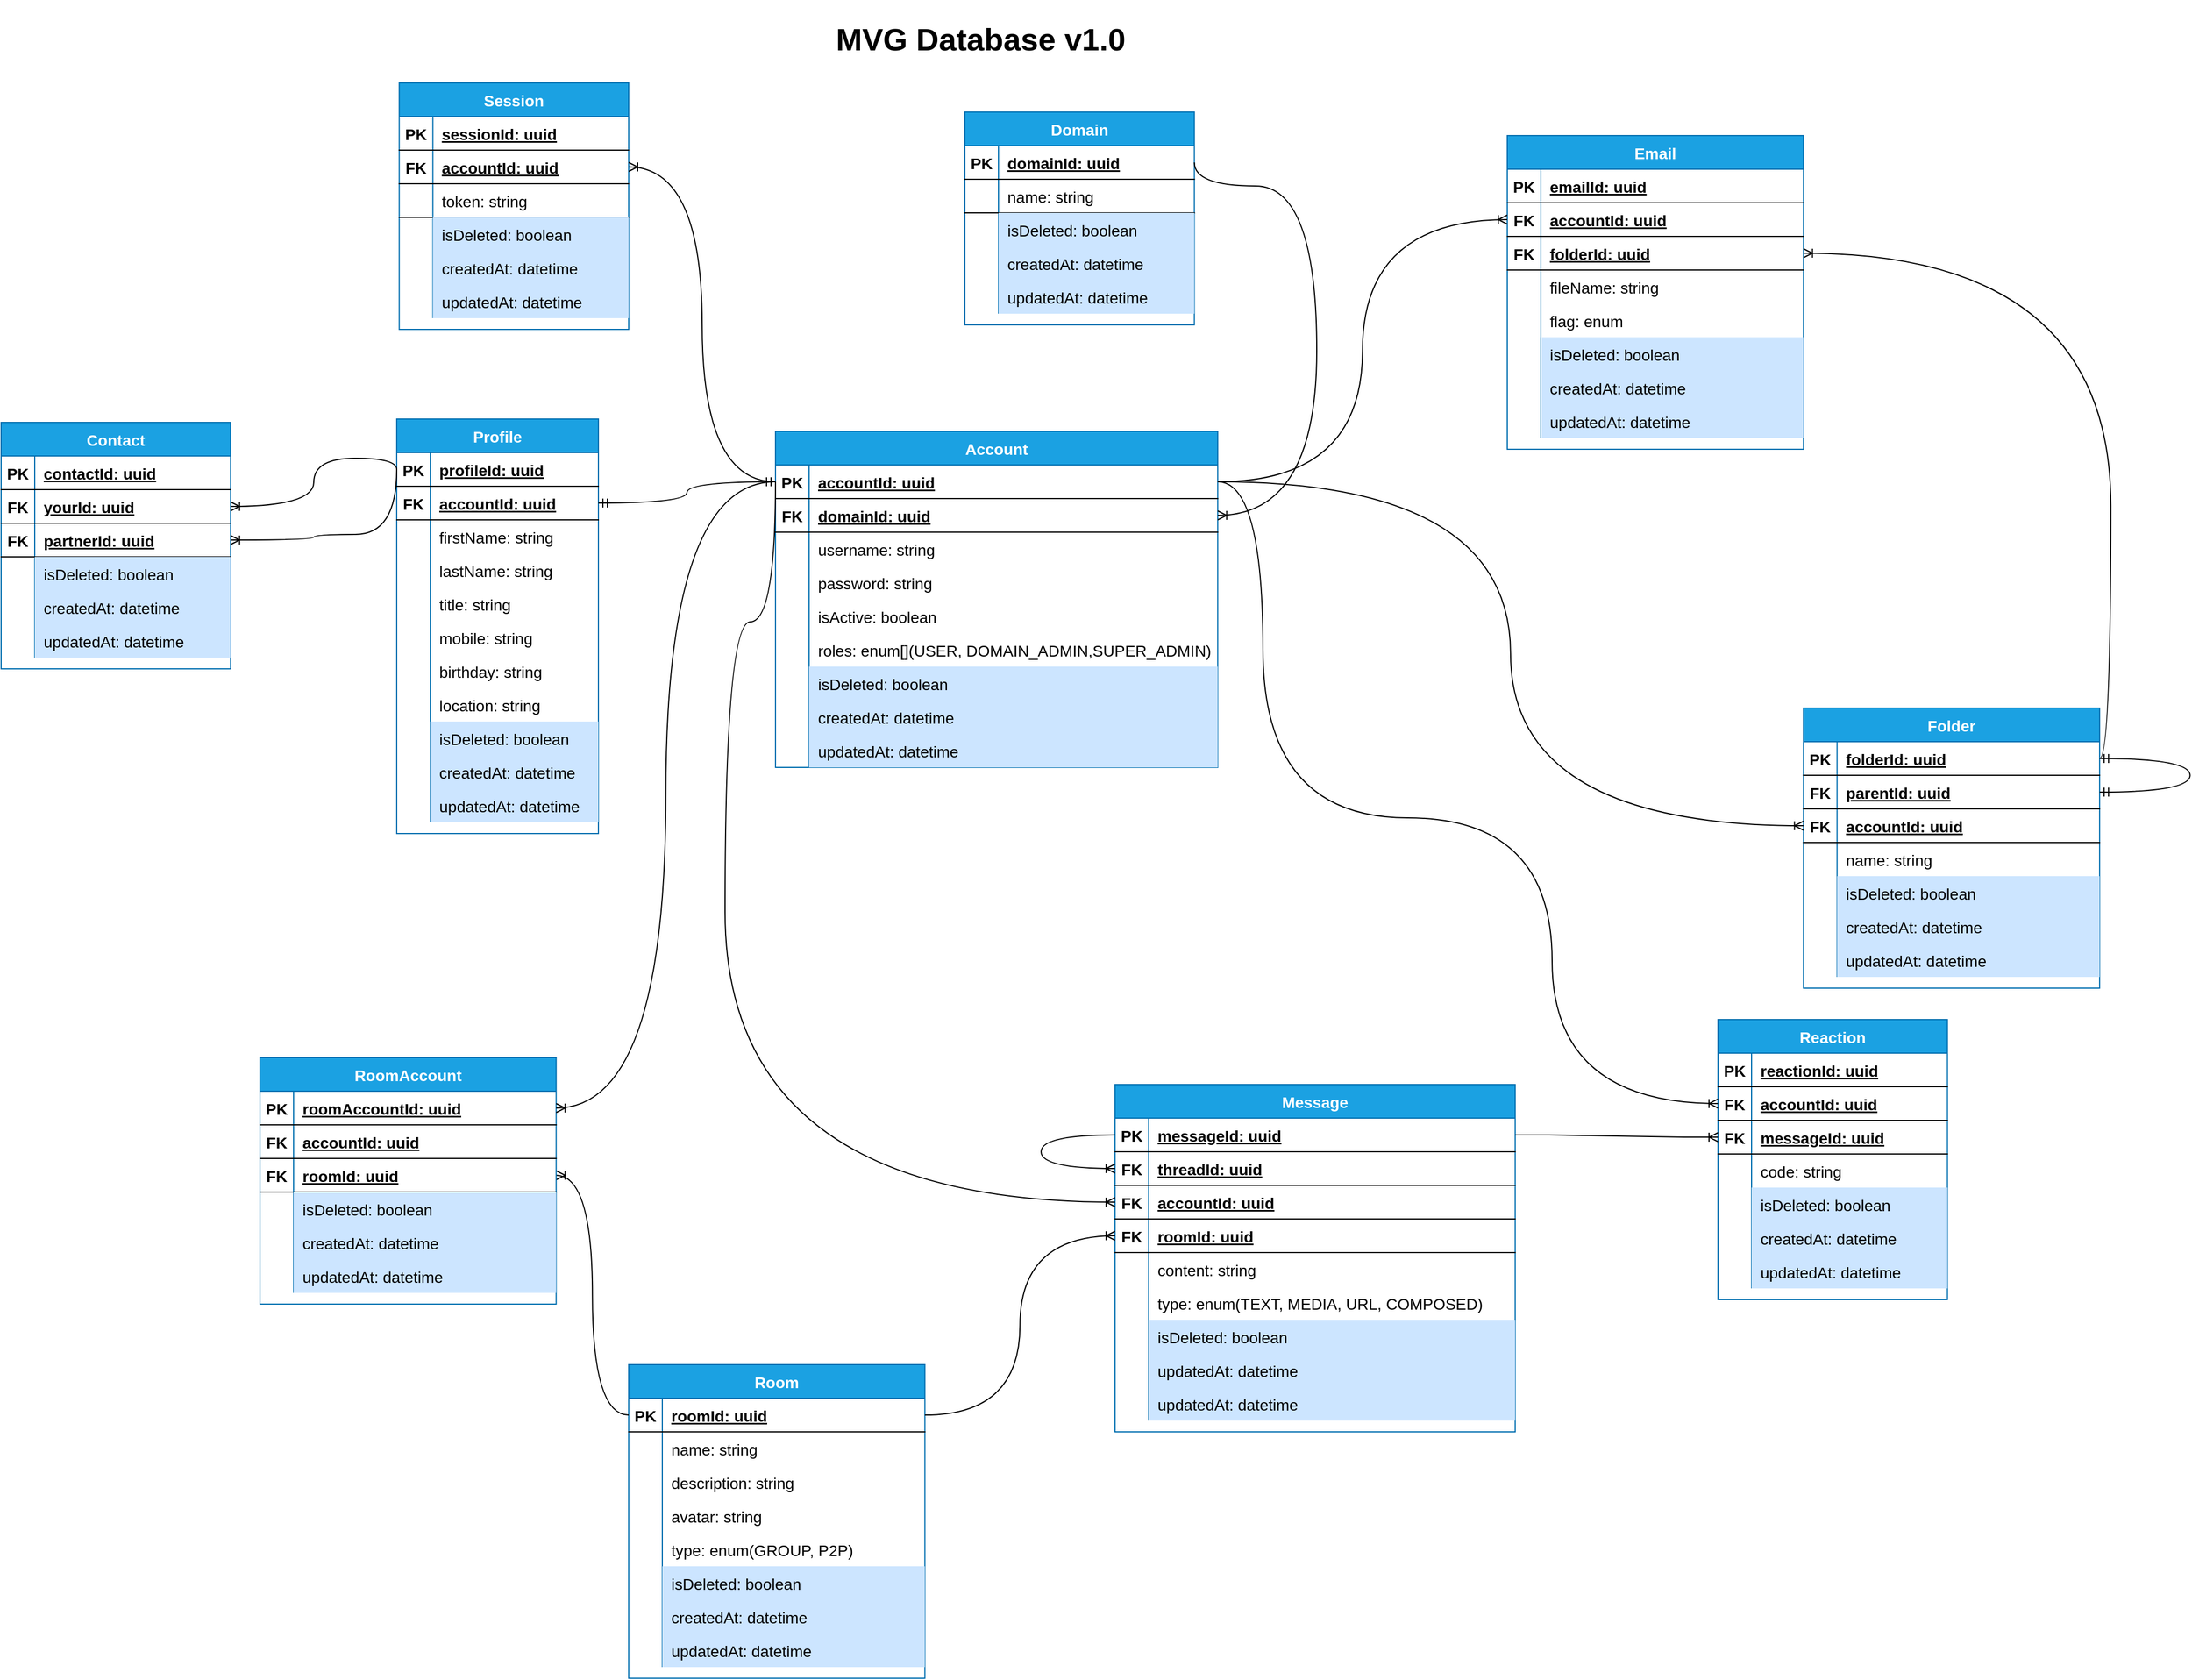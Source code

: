 <mxfile version="15.8.4" type="device"><diagram id="kAnO4EsBl36Z863k4nFQ" name="Page-1"><mxGraphModel dx="2204" dy="1546" grid="0" gridSize="10" guides="1" tooltips="1" connect="1" arrows="1" fold="1" page="1" pageScale="1" pageWidth="3300" pageHeight="4681" math="0" shadow="0"><root><mxCell id="0"/><mxCell id="1" parent="0"/><mxCell id="TalbXH4G2WyM5g-w6SZA-1" value="Account" style="shape=table;startSize=30;container=1;collapsible=1;childLayout=tableLayout;fixedRows=1;rowLines=0;fontStyle=1;align=center;resizeLast=1;fontSize=14;fillColor=#1ba1e2;strokeColor=#006EAF;fontColor=#ffffff;" parent="1" vertex="1"><mxGeometry x="721" y="421" width="394.647" height="300" as="geometry"/></mxCell><mxCell id="TalbXH4G2WyM5g-w6SZA-2" value="" style="shape=partialRectangle;collapsible=0;dropTarget=0;pointerEvents=0;fillColor=none;top=0;left=0;bottom=1;right=0;points=[[0,0.5],[1,0.5]];portConstraint=eastwest;fontSize=14;" parent="TalbXH4G2WyM5g-w6SZA-1" vertex="1"><mxGeometry y="30" width="394.647" height="30" as="geometry"/></mxCell><mxCell id="TalbXH4G2WyM5g-w6SZA-3" value="PK" style="shape=partialRectangle;connectable=0;fillColor=none;top=0;left=0;bottom=0;right=0;fontStyle=1;overflow=hidden;fontSize=14;" parent="TalbXH4G2WyM5g-w6SZA-2" vertex="1"><mxGeometry width="30" height="30" as="geometry"><mxRectangle width="30" height="30" as="alternateBounds"/></mxGeometry></mxCell><mxCell id="TalbXH4G2WyM5g-w6SZA-4" value="accountId: uuid" style="shape=partialRectangle;connectable=0;fillColor=none;top=0;left=0;bottom=0;right=0;align=left;spacingLeft=6;fontStyle=5;overflow=hidden;fontSize=14;" parent="TalbXH4G2WyM5g-w6SZA-2" vertex="1"><mxGeometry x="30" width="364.647" height="30" as="geometry"><mxRectangle width="364.647" height="30" as="alternateBounds"/></mxGeometry></mxCell><mxCell id="6HtWbcueYHgHW7HRwBPC-24" value="" style="shape=partialRectangle;collapsible=0;dropTarget=0;pointerEvents=0;fillColor=none;top=0;left=0;bottom=1;right=0;points=[[0,0.5],[1,0.5]];portConstraint=eastwest;fontSize=14;" parent="TalbXH4G2WyM5g-w6SZA-1" vertex="1"><mxGeometry y="60" width="394.647" height="30" as="geometry"/></mxCell><mxCell id="6HtWbcueYHgHW7HRwBPC-25" value="FK" style="shape=partialRectangle;connectable=0;fillColor=none;top=0;left=0;bottom=0;right=0;fontStyle=1;overflow=hidden;fontSize=14;" parent="6HtWbcueYHgHW7HRwBPC-24" vertex="1"><mxGeometry width="30" height="30" as="geometry"><mxRectangle width="30" height="30" as="alternateBounds"/></mxGeometry></mxCell><mxCell id="6HtWbcueYHgHW7HRwBPC-26" value="domainId: uuid" style="shape=partialRectangle;connectable=0;fillColor=none;top=0;left=0;bottom=0;right=0;align=left;spacingLeft=6;fontStyle=5;overflow=hidden;fontSize=14;" parent="6HtWbcueYHgHW7HRwBPC-24" vertex="1"><mxGeometry x="30" width="364.647" height="30" as="geometry"><mxRectangle width="364.647" height="30" as="alternateBounds"/></mxGeometry></mxCell><mxCell id="TalbXH4G2WyM5g-w6SZA-8" value="" style="shape=partialRectangle;collapsible=0;dropTarget=0;pointerEvents=0;fillColor=none;top=0;left=0;bottom=0;right=0;points=[[0,0.5],[1,0.5]];portConstraint=eastwest;fontSize=14;" parent="TalbXH4G2WyM5g-w6SZA-1" vertex="1"><mxGeometry y="90" width="394.647" height="30" as="geometry"/></mxCell><mxCell id="TalbXH4G2WyM5g-w6SZA-9" value="" style="shape=partialRectangle;connectable=0;fillColor=none;top=0;left=0;bottom=0;right=0;editable=1;overflow=hidden;fontSize=14;" parent="TalbXH4G2WyM5g-w6SZA-8" vertex="1"><mxGeometry width="30" height="30" as="geometry"><mxRectangle width="30" height="30" as="alternateBounds"/></mxGeometry></mxCell><mxCell id="TalbXH4G2WyM5g-w6SZA-10" value="username: string" style="shape=partialRectangle;connectable=0;fillColor=none;top=0;left=0;bottom=0;right=0;align=left;spacingLeft=6;overflow=hidden;fontSize=14;" parent="TalbXH4G2WyM5g-w6SZA-8" vertex="1"><mxGeometry x="30" width="364.647" height="30" as="geometry"><mxRectangle width="364.647" height="30" as="alternateBounds"/></mxGeometry></mxCell><mxCell id="TalbXH4G2WyM5g-w6SZA-11" value="" style="shape=partialRectangle;collapsible=0;dropTarget=0;pointerEvents=0;fillColor=none;top=0;left=0;bottom=0;right=0;points=[[0,0.5],[1,0.5]];portConstraint=eastwest;fontSize=14;" parent="TalbXH4G2WyM5g-w6SZA-1" vertex="1"><mxGeometry y="120" width="394.647" height="30" as="geometry"/></mxCell><mxCell id="TalbXH4G2WyM5g-w6SZA-12" value="" style="shape=partialRectangle;connectable=0;fillColor=none;top=0;left=0;bottom=0;right=0;editable=1;overflow=hidden;fontSize=14;" parent="TalbXH4G2WyM5g-w6SZA-11" vertex="1"><mxGeometry width="30" height="30" as="geometry"><mxRectangle width="30" height="30" as="alternateBounds"/></mxGeometry></mxCell><mxCell id="TalbXH4G2WyM5g-w6SZA-13" value="password: string" style="shape=partialRectangle;connectable=0;fillColor=none;top=0;left=0;bottom=0;right=0;align=left;spacingLeft=6;overflow=hidden;fontSize=14;" parent="TalbXH4G2WyM5g-w6SZA-11" vertex="1"><mxGeometry x="30" width="364.647" height="30" as="geometry"><mxRectangle width="364.647" height="30" as="alternateBounds"/></mxGeometry></mxCell><mxCell id="TalbXH4G2WyM5g-w6SZA-43" value="" style="shape=partialRectangle;collapsible=0;dropTarget=0;pointerEvents=0;fillColor=none;top=0;left=0;bottom=0;right=0;points=[[0,0.5],[1,0.5]];portConstraint=eastwest;fontSize=14;" parent="TalbXH4G2WyM5g-w6SZA-1" vertex="1"><mxGeometry y="150" width="394.647" height="30" as="geometry"/></mxCell><mxCell id="TalbXH4G2WyM5g-w6SZA-44" value="" style="shape=partialRectangle;connectable=0;fillColor=none;top=0;left=0;bottom=0;right=0;editable=1;overflow=hidden;fontSize=14;" parent="TalbXH4G2WyM5g-w6SZA-43" vertex="1"><mxGeometry width="30" height="30" as="geometry"><mxRectangle width="30" height="30" as="alternateBounds"/></mxGeometry></mxCell><mxCell id="TalbXH4G2WyM5g-w6SZA-45" value="isActive: boolean" style="shape=partialRectangle;connectable=0;fillColor=none;top=0;left=0;bottom=0;right=0;align=left;spacingLeft=6;overflow=hidden;fontSize=14;" parent="TalbXH4G2WyM5g-w6SZA-43" vertex="1"><mxGeometry x="30" width="364.647" height="30" as="geometry"><mxRectangle width="364.647" height="30" as="alternateBounds"/></mxGeometry></mxCell><mxCell id="hnGKxhvVdRF4tCHTivGz-4" value="" style="shape=partialRectangle;collapsible=0;dropTarget=0;pointerEvents=0;fillColor=none;top=0;left=0;bottom=0;right=0;points=[[0,0.5],[1,0.5]];portConstraint=eastwest;fontSize=14;" parent="TalbXH4G2WyM5g-w6SZA-1" vertex="1"><mxGeometry y="180" width="394.647" height="30" as="geometry"/></mxCell><mxCell id="hnGKxhvVdRF4tCHTivGz-5" value="" style="shape=partialRectangle;connectable=0;fillColor=none;top=0;left=0;bottom=0;right=0;editable=1;overflow=hidden;fontSize=14;" parent="hnGKxhvVdRF4tCHTivGz-4" vertex="1"><mxGeometry width="30" height="30" as="geometry"><mxRectangle width="30" height="30" as="alternateBounds"/></mxGeometry></mxCell><mxCell id="hnGKxhvVdRF4tCHTivGz-6" value="roles: enum[](USER, DOMAIN_ADMIN,SUPER_ADMIN)" style="shape=partialRectangle;connectable=0;fillColor=none;top=0;left=0;bottom=0;right=0;align=left;spacingLeft=6;overflow=hidden;fontSize=14;" parent="hnGKxhvVdRF4tCHTivGz-4" vertex="1"><mxGeometry x="30" width="364.647" height="30" as="geometry"><mxRectangle width="364.647" height="30" as="alternateBounds"/></mxGeometry></mxCell><mxCell id="yCXrBkvxAOooYWZIE8E5-83" value="" style="shape=partialRectangle;collapsible=0;dropTarget=0;pointerEvents=0;fillColor=none;top=0;left=0;bottom=0;right=0;points=[[0,0.5],[1,0.5]];portConstraint=eastwest;fontSize=14;" parent="TalbXH4G2WyM5g-w6SZA-1" vertex="1"><mxGeometry y="210" width="394.647" height="30" as="geometry"/></mxCell><mxCell id="yCXrBkvxAOooYWZIE8E5-84" value="" style="shape=partialRectangle;connectable=0;fillColor=none;top=0;left=0;bottom=0;right=0;editable=1;overflow=hidden;fontSize=14;" parent="yCXrBkvxAOooYWZIE8E5-83" vertex="1"><mxGeometry width="30" height="30" as="geometry"><mxRectangle width="30" height="30" as="alternateBounds"/></mxGeometry></mxCell><mxCell id="yCXrBkvxAOooYWZIE8E5-85" value="isDeleted: boolean" style="shape=partialRectangle;connectable=0;fillColor=#cce5ff;top=0;left=0;bottom=0;right=0;align=left;spacingLeft=6;overflow=hidden;fontSize=14;strokeColor=#36393d;" parent="yCXrBkvxAOooYWZIE8E5-83" vertex="1"><mxGeometry x="30" width="364.647" height="30" as="geometry"><mxRectangle width="364.647" height="30" as="alternateBounds"/></mxGeometry></mxCell><mxCell id="TalbXH4G2WyM5g-w6SZA-98" value="" style="shape=partialRectangle;collapsible=0;dropTarget=0;pointerEvents=0;fillColor=none;top=0;left=0;bottom=0;right=0;points=[[0,0.5],[1,0.5]];portConstraint=eastwest;fontSize=14;" parent="TalbXH4G2WyM5g-w6SZA-1" vertex="1"><mxGeometry y="240" width="394.647" height="30" as="geometry"/></mxCell><mxCell id="TalbXH4G2WyM5g-w6SZA-99" value="" style="shape=partialRectangle;connectable=0;fillColor=none;top=0;left=0;bottom=0;right=0;editable=1;overflow=hidden;fontSize=14;" parent="TalbXH4G2WyM5g-w6SZA-98" vertex="1"><mxGeometry width="30" height="30" as="geometry"><mxRectangle width="30" height="30" as="alternateBounds"/></mxGeometry></mxCell><mxCell id="TalbXH4G2WyM5g-w6SZA-100" value="createdAt: datetime" style="shape=partialRectangle;connectable=0;fillColor=#cce5ff;top=0;left=0;bottom=0;right=0;align=left;spacingLeft=6;overflow=hidden;fontSize=14;strokeColor=#36393d;" parent="TalbXH4G2WyM5g-w6SZA-98" vertex="1"><mxGeometry x="30" width="364.647" height="30" as="geometry"><mxRectangle width="364.647" height="30" as="alternateBounds"/></mxGeometry></mxCell><mxCell id="TalbXH4G2WyM5g-w6SZA-101" value="" style="shape=partialRectangle;collapsible=0;dropTarget=0;pointerEvents=0;fillColor=none;top=0;left=0;bottom=0;right=0;points=[[0,0.5],[1,0.5]];portConstraint=eastwest;fontSize=14;" parent="TalbXH4G2WyM5g-w6SZA-1" vertex="1"><mxGeometry y="270" width="394.647" height="30" as="geometry"/></mxCell><mxCell id="TalbXH4G2WyM5g-w6SZA-102" value="" style="shape=partialRectangle;connectable=0;fillColor=none;top=0;left=0;bottom=0;right=0;editable=1;overflow=hidden;fontSize=14;" parent="TalbXH4G2WyM5g-w6SZA-101" vertex="1"><mxGeometry width="30" height="30" as="geometry"><mxRectangle width="30" height="30" as="alternateBounds"/></mxGeometry></mxCell><mxCell id="TalbXH4G2WyM5g-w6SZA-103" value="updatedAt: datetime" style="shape=partialRectangle;connectable=0;fillColor=#cce5ff;top=0;left=0;bottom=0;right=0;align=left;spacingLeft=6;overflow=hidden;fontSize=14;strokeColor=#36393d;" parent="TalbXH4G2WyM5g-w6SZA-101" vertex="1"><mxGeometry x="30" width="364.647" height="30" as="geometry"><mxRectangle width="364.647" height="30" as="alternateBounds"/></mxGeometry></mxCell><mxCell id="TalbXH4G2WyM5g-w6SZA-14" value="Profile" style="shape=table;startSize=30;container=1;collapsible=1;childLayout=tableLayout;fixedRows=1;rowLines=0;fontStyle=1;align=center;resizeLast=1;fontSize=14;fillColor=#1ba1e2;strokeColor=#006EAF;fontColor=#ffffff;" parent="1" vertex="1"><mxGeometry x="383" y="410" width="180" height="370" as="geometry"/></mxCell><mxCell id="TalbXH4G2WyM5g-w6SZA-46" value="" style="shape=partialRectangle;collapsible=0;dropTarget=0;pointerEvents=0;fillColor=none;top=0;left=0;bottom=1;right=0;points=[[0,0.5],[1,0.5]];portConstraint=eastwest;fontSize=14;" parent="TalbXH4G2WyM5g-w6SZA-14" vertex="1"><mxGeometry y="30" width="180" height="30" as="geometry"/></mxCell><mxCell id="TalbXH4G2WyM5g-w6SZA-47" value="PK" style="shape=partialRectangle;connectable=0;fillColor=none;top=0;left=0;bottom=0;right=0;fontStyle=1;overflow=hidden;fontSize=14;" parent="TalbXH4G2WyM5g-w6SZA-46" vertex="1"><mxGeometry width="30" height="30" as="geometry"><mxRectangle width="30" height="30" as="alternateBounds"/></mxGeometry></mxCell><mxCell id="TalbXH4G2WyM5g-w6SZA-48" value="profileId: uuid" style="shape=partialRectangle;connectable=0;fillColor=none;top=0;left=0;bottom=0;right=0;align=left;spacingLeft=6;fontStyle=5;overflow=hidden;fontSize=14;" parent="TalbXH4G2WyM5g-w6SZA-46" vertex="1"><mxGeometry x="30" width="150" height="30" as="geometry"><mxRectangle width="150" height="30" as="alternateBounds"/></mxGeometry></mxCell><mxCell id="TalbXH4G2WyM5g-w6SZA-15" value="" style="shape=partialRectangle;collapsible=0;dropTarget=0;pointerEvents=0;fillColor=none;top=0;left=0;bottom=1;right=0;points=[[0,0.5],[1,0.5]];portConstraint=eastwest;fontSize=14;" parent="TalbXH4G2WyM5g-w6SZA-14" vertex="1"><mxGeometry y="60" width="180" height="30" as="geometry"/></mxCell><mxCell id="TalbXH4G2WyM5g-w6SZA-16" value="FK" style="shape=partialRectangle;connectable=0;fillColor=none;top=0;left=0;bottom=0;right=0;fontStyle=1;overflow=hidden;fontSize=14;" parent="TalbXH4G2WyM5g-w6SZA-15" vertex="1"><mxGeometry width="30" height="30" as="geometry"><mxRectangle width="30" height="30" as="alternateBounds"/></mxGeometry></mxCell><mxCell id="TalbXH4G2WyM5g-w6SZA-17" value="accountId: uuid" style="shape=partialRectangle;connectable=0;fillColor=none;top=0;left=0;bottom=0;right=0;align=left;spacingLeft=6;fontStyle=5;overflow=hidden;fontSize=14;" parent="TalbXH4G2WyM5g-w6SZA-15" vertex="1"><mxGeometry x="30" width="150" height="30" as="geometry"><mxRectangle width="150" height="30" as="alternateBounds"/></mxGeometry></mxCell><mxCell id="TalbXH4G2WyM5g-w6SZA-18" value="" style="shape=partialRectangle;collapsible=0;dropTarget=0;pointerEvents=0;fillColor=none;top=0;left=0;bottom=0;right=0;points=[[0,0.5],[1,0.5]];portConstraint=eastwest;fontSize=14;" parent="TalbXH4G2WyM5g-w6SZA-14" vertex="1"><mxGeometry y="90" width="180" height="30" as="geometry"/></mxCell><mxCell id="TalbXH4G2WyM5g-w6SZA-19" value="" style="shape=partialRectangle;connectable=0;fillColor=none;top=0;left=0;bottom=0;right=0;editable=1;overflow=hidden;fontSize=14;" parent="TalbXH4G2WyM5g-w6SZA-18" vertex="1"><mxGeometry width="30" height="30" as="geometry"><mxRectangle width="30" height="30" as="alternateBounds"/></mxGeometry></mxCell><mxCell id="TalbXH4G2WyM5g-w6SZA-20" value="firstName: string" style="shape=partialRectangle;connectable=0;fillColor=none;top=0;left=0;bottom=0;right=0;align=left;spacingLeft=6;overflow=hidden;fontSize=14;" parent="TalbXH4G2WyM5g-w6SZA-18" vertex="1"><mxGeometry x="30" width="150" height="30" as="geometry"><mxRectangle width="150" height="30" as="alternateBounds"/></mxGeometry></mxCell><mxCell id="TalbXH4G2WyM5g-w6SZA-21" value="" style="shape=partialRectangle;collapsible=0;dropTarget=0;pointerEvents=0;fillColor=none;top=0;left=0;bottom=0;right=0;points=[[0,0.5],[1,0.5]];portConstraint=eastwest;fontSize=14;" parent="TalbXH4G2WyM5g-w6SZA-14" vertex="1"><mxGeometry y="120" width="180" height="30" as="geometry"/></mxCell><mxCell id="TalbXH4G2WyM5g-w6SZA-22" value="" style="shape=partialRectangle;connectable=0;fillColor=none;top=0;left=0;bottom=0;right=0;editable=1;overflow=hidden;fontSize=14;" parent="TalbXH4G2WyM5g-w6SZA-21" vertex="1"><mxGeometry width="30" height="30" as="geometry"><mxRectangle width="30" height="30" as="alternateBounds"/></mxGeometry></mxCell><mxCell id="TalbXH4G2WyM5g-w6SZA-23" value="lastName: string" style="shape=partialRectangle;connectable=0;fillColor=none;top=0;left=0;bottom=0;right=0;align=left;spacingLeft=6;overflow=hidden;fontSize=14;" parent="TalbXH4G2WyM5g-w6SZA-21" vertex="1"><mxGeometry x="30" width="150" height="30" as="geometry"><mxRectangle width="150" height="30" as="alternateBounds"/></mxGeometry></mxCell><mxCell id="TalbXH4G2WyM5g-w6SZA-24" value="" style="shape=partialRectangle;collapsible=0;dropTarget=0;pointerEvents=0;fillColor=none;top=0;left=0;bottom=0;right=0;points=[[0,0.5],[1,0.5]];portConstraint=eastwest;fontSize=14;" parent="TalbXH4G2WyM5g-w6SZA-14" vertex="1"><mxGeometry y="150" width="180" height="30" as="geometry"/></mxCell><mxCell id="TalbXH4G2WyM5g-w6SZA-25" value="" style="shape=partialRectangle;connectable=0;fillColor=none;top=0;left=0;bottom=0;right=0;editable=1;overflow=hidden;fontSize=14;" parent="TalbXH4G2WyM5g-w6SZA-24" vertex="1"><mxGeometry width="30" height="30" as="geometry"><mxRectangle width="30" height="30" as="alternateBounds"/></mxGeometry></mxCell><mxCell id="TalbXH4G2WyM5g-w6SZA-26" value="title: string" style="shape=partialRectangle;connectable=0;fillColor=none;top=0;left=0;bottom=0;right=0;align=left;spacingLeft=6;overflow=hidden;fontSize=14;" parent="TalbXH4G2WyM5g-w6SZA-24" vertex="1"><mxGeometry x="30" width="150" height="30" as="geometry"><mxRectangle width="150" height="30" as="alternateBounds"/></mxGeometry></mxCell><mxCell id="TalbXH4G2WyM5g-w6SZA-27" value="" style="shape=partialRectangle;collapsible=0;dropTarget=0;pointerEvents=0;fillColor=none;top=0;left=0;bottom=0;right=0;points=[[0,0.5],[1,0.5]];portConstraint=eastwest;fontSize=14;" parent="TalbXH4G2WyM5g-w6SZA-14" vertex="1"><mxGeometry y="180" width="180" height="30" as="geometry"/></mxCell><mxCell id="TalbXH4G2WyM5g-w6SZA-28" value="" style="shape=partialRectangle;connectable=0;fillColor=none;top=0;left=0;bottom=0;right=0;editable=1;overflow=hidden;fontSize=14;" parent="TalbXH4G2WyM5g-w6SZA-27" vertex="1"><mxGeometry width="30" height="30" as="geometry"><mxRectangle width="30" height="30" as="alternateBounds"/></mxGeometry></mxCell><mxCell id="TalbXH4G2WyM5g-w6SZA-29" value="mobile: string" style="shape=partialRectangle;connectable=0;fillColor=none;top=0;left=0;bottom=0;right=0;align=left;spacingLeft=6;overflow=hidden;fontSize=14;" parent="TalbXH4G2WyM5g-w6SZA-27" vertex="1"><mxGeometry x="30" width="150" height="30" as="geometry"><mxRectangle width="150" height="30" as="alternateBounds"/></mxGeometry></mxCell><mxCell id="TalbXH4G2WyM5g-w6SZA-30" value="" style="shape=partialRectangle;collapsible=0;dropTarget=0;pointerEvents=0;fillColor=none;top=0;left=0;bottom=0;right=0;points=[[0,0.5],[1,0.5]];portConstraint=eastwest;fontSize=14;" parent="TalbXH4G2WyM5g-w6SZA-14" vertex="1"><mxGeometry y="210" width="180" height="30" as="geometry"/></mxCell><mxCell id="TalbXH4G2WyM5g-w6SZA-31" value="" style="shape=partialRectangle;connectable=0;fillColor=none;top=0;left=0;bottom=0;right=0;editable=1;overflow=hidden;fontSize=14;" parent="TalbXH4G2WyM5g-w6SZA-30" vertex="1"><mxGeometry width="30" height="30" as="geometry"><mxRectangle width="30" height="30" as="alternateBounds"/></mxGeometry></mxCell><mxCell id="TalbXH4G2WyM5g-w6SZA-32" value="birthday: string" style="shape=partialRectangle;connectable=0;fillColor=none;top=0;left=0;bottom=0;right=0;align=left;spacingLeft=6;overflow=hidden;fontSize=14;" parent="TalbXH4G2WyM5g-w6SZA-30" vertex="1"><mxGeometry x="30" width="150" height="30" as="geometry"><mxRectangle width="150" height="30" as="alternateBounds"/></mxGeometry></mxCell><mxCell id="TalbXH4G2WyM5g-w6SZA-33" value="" style="shape=partialRectangle;collapsible=0;dropTarget=0;pointerEvents=0;fillColor=none;top=0;left=0;bottom=0;right=0;points=[[0,0.5],[1,0.5]];portConstraint=eastwest;fontSize=14;" parent="TalbXH4G2WyM5g-w6SZA-14" vertex="1"><mxGeometry y="240" width="180" height="30" as="geometry"/></mxCell><mxCell id="TalbXH4G2WyM5g-w6SZA-34" value="" style="shape=partialRectangle;connectable=0;fillColor=none;top=0;left=0;bottom=0;right=0;editable=1;overflow=hidden;fontSize=14;" parent="TalbXH4G2WyM5g-w6SZA-33" vertex="1"><mxGeometry width="30" height="30" as="geometry"><mxRectangle width="30" height="30" as="alternateBounds"/></mxGeometry></mxCell><mxCell id="TalbXH4G2WyM5g-w6SZA-35" value="location: string" style="shape=partialRectangle;connectable=0;fillColor=none;top=0;left=0;bottom=0;right=0;align=left;spacingLeft=6;overflow=hidden;fontSize=14;" parent="TalbXH4G2WyM5g-w6SZA-33" vertex="1"><mxGeometry x="30" width="150" height="30" as="geometry"><mxRectangle width="150" height="30" as="alternateBounds"/></mxGeometry></mxCell><mxCell id="yCXrBkvxAOooYWZIE8E5-89" value="" style="shape=partialRectangle;collapsible=0;dropTarget=0;pointerEvents=0;fillColor=none;top=0;left=0;bottom=0;right=0;points=[[0,0.5],[1,0.5]];portConstraint=eastwest;fontSize=14;" parent="TalbXH4G2WyM5g-w6SZA-14" vertex="1"><mxGeometry y="270" width="180" height="30" as="geometry"/></mxCell><mxCell id="yCXrBkvxAOooYWZIE8E5-90" value="" style="shape=partialRectangle;connectable=0;fillColor=none;top=0;left=0;bottom=0;right=0;editable=1;overflow=hidden;fontSize=14;" parent="yCXrBkvxAOooYWZIE8E5-89" vertex="1"><mxGeometry width="30" height="30" as="geometry"><mxRectangle width="30" height="30" as="alternateBounds"/></mxGeometry></mxCell><mxCell id="yCXrBkvxAOooYWZIE8E5-91" value="isDeleted: boolean" style="shape=partialRectangle;connectable=0;fillColor=#cce5ff;top=0;left=0;bottom=0;right=0;align=left;spacingLeft=6;overflow=hidden;fontSize=14;strokeColor=#36393d;" parent="yCXrBkvxAOooYWZIE8E5-89" vertex="1"><mxGeometry x="30" width="150" height="30" as="geometry"><mxRectangle width="150" height="30" as="alternateBounds"/></mxGeometry></mxCell><mxCell id="TalbXH4G2WyM5g-w6SZA-92" value="" style="shape=partialRectangle;collapsible=0;dropTarget=0;pointerEvents=0;fillColor=none;top=0;left=0;bottom=0;right=0;points=[[0,0.5],[1,0.5]];portConstraint=eastwest;fontSize=14;" parent="TalbXH4G2WyM5g-w6SZA-14" vertex="1"><mxGeometry y="300" width="180" height="30" as="geometry"/></mxCell><mxCell id="TalbXH4G2WyM5g-w6SZA-93" value="" style="shape=partialRectangle;connectable=0;fillColor=none;top=0;left=0;bottom=0;right=0;editable=1;overflow=hidden;fontSize=14;" parent="TalbXH4G2WyM5g-w6SZA-92" vertex="1"><mxGeometry width="30" height="30" as="geometry"><mxRectangle width="30" height="30" as="alternateBounds"/></mxGeometry></mxCell><mxCell id="TalbXH4G2WyM5g-w6SZA-94" value="createdAt: datetime" style="shape=partialRectangle;connectable=0;fillColor=#cce5ff;top=0;left=0;bottom=0;right=0;align=left;spacingLeft=6;overflow=hidden;fontSize=14;strokeColor=#36393d;" parent="TalbXH4G2WyM5g-w6SZA-92" vertex="1"><mxGeometry x="30" width="150" height="30" as="geometry"><mxRectangle width="150" height="30" as="alternateBounds"/></mxGeometry></mxCell><mxCell id="TalbXH4G2WyM5g-w6SZA-95" value="" style="shape=partialRectangle;collapsible=0;dropTarget=0;pointerEvents=0;fillColor=none;top=0;left=0;bottom=0;right=0;points=[[0,0.5],[1,0.5]];portConstraint=eastwest;fontSize=14;" parent="TalbXH4G2WyM5g-w6SZA-14" vertex="1"><mxGeometry y="330" width="180" height="30" as="geometry"/></mxCell><mxCell id="TalbXH4G2WyM5g-w6SZA-96" value="" style="shape=partialRectangle;connectable=0;fillColor=none;top=0;left=0;bottom=0;right=0;editable=1;overflow=hidden;fontSize=14;" parent="TalbXH4G2WyM5g-w6SZA-95" vertex="1"><mxGeometry width="30" height="30" as="geometry"><mxRectangle width="30" height="30" as="alternateBounds"/></mxGeometry></mxCell><mxCell id="TalbXH4G2WyM5g-w6SZA-97" value="updatedAt: datetime" style="shape=partialRectangle;connectable=0;fillColor=#cce5ff;top=0;left=0;bottom=0;right=0;align=left;spacingLeft=6;overflow=hidden;fontSize=14;strokeColor=#36393d;" parent="TalbXH4G2WyM5g-w6SZA-95" vertex="1"><mxGeometry x="30" width="150" height="30" as="geometry"><mxRectangle width="150" height="30" as="alternateBounds"/></mxGeometry></mxCell><mxCell id="TalbXH4G2WyM5g-w6SZA-42" value="" style="edgeStyle=orthogonalEdgeStyle;fontSize=12;html=1;endArrow=ERmandOne;startArrow=ERmandOne;rounded=0;exitX=0;exitY=0.5;exitDx=0;exitDy=0;entryX=1;entryY=0.5;entryDx=0;entryDy=0;curved=1;" parent="1" source="TalbXH4G2WyM5g-w6SZA-2" target="TalbXH4G2WyM5g-w6SZA-15" edge="1"><mxGeometry width="100" height="100" relative="1" as="geometry"><mxPoint x="703" y="898" as="sourcePoint"/><mxPoint x="838" y="826" as="targetPoint"/></mxGeometry></mxCell><mxCell id="TalbXH4G2WyM5g-w6SZA-76" value="Message" style="shape=table;startSize=30;container=1;collapsible=1;childLayout=tableLayout;fixedRows=1;rowLines=0;fontStyle=1;align=center;resizeLast=1;fontSize=14;fillColor=#1ba1e2;strokeColor=#006EAF;fontColor=#ffffff;" parent="1" vertex="1"><mxGeometry x="1024" y="1004" width="357.071" height="310" as="geometry"/></mxCell><mxCell id="TalbXH4G2WyM5g-w6SZA-141" value="" style="shape=partialRectangle;collapsible=0;dropTarget=0;pointerEvents=0;fillColor=none;top=0;left=0;bottom=1;right=0;points=[[0,0.5],[1,0.5]];portConstraint=eastwest;fontSize=14;" parent="TalbXH4G2WyM5g-w6SZA-76" vertex="1"><mxGeometry y="30" width="357.071" height="30" as="geometry"/></mxCell><mxCell id="TalbXH4G2WyM5g-w6SZA-142" value="PK" style="shape=partialRectangle;connectable=0;fillColor=none;top=0;left=0;bottom=0;right=0;fontStyle=1;overflow=hidden;fontSize=14;" parent="TalbXH4G2WyM5g-w6SZA-141" vertex="1"><mxGeometry width="30" height="30" as="geometry"><mxRectangle width="30" height="30" as="alternateBounds"/></mxGeometry></mxCell><mxCell id="TalbXH4G2WyM5g-w6SZA-143" value="messageId: uuid" style="shape=partialRectangle;connectable=0;fillColor=none;top=0;left=0;bottom=0;right=0;align=left;spacingLeft=6;fontStyle=5;overflow=hidden;fontSize=14;" parent="TalbXH4G2WyM5g-w6SZA-141" vertex="1"><mxGeometry x="30" width="327.071" height="30" as="geometry"><mxRectangle width="327.071" height="30" as="alternateBounds"/></mxGeometry></mxCell><mxCell id="TalbXH4G2WyM5g-w6SZA-221" value="" style="shape=partialRectangle;collapsible=0;dropTarget=0;pointerEvents=0;fillColor=none;top=0;left=0;bottom=1;right=0;points=[[0,0.5],[1,0.5]];portConstraint=eastwest;fontSize=14;" parent="TalbXH4G2WyM5g-w6SZA-76" vertex="1"><mxGeometry y="60" width="357.071" height="30" as="geometry"/></mxCell><mxCell id="TalbXH4G2WyM5g-w6SZA-222" value="FK" style="shape=partialRectangle;connectable=0;fillColor=none;top=0;left=0;bottom=0;right=0;fontStyle=1;overflow=hidden;fontSize=14;" parent="TalbXH4G2WyM5g-w6SZA-221" vertex="1"><mxGeometry width="30" height="30" as="geometry"><mxRectangle width="30" height="30" as="alternateBounds"/></mxGeometry></mxCell><mxCell id="TalbXH4G2WyM5g-w6SZA-223" value="threadId: uuid" style="shape=partialRectangle;connectable=0;fillColor=none;top=0;left=0;bottom=0;right=0;align=left;spacingLeft=6;fontStyle=5;overflow=hidden;fontSize=14;" parent="TalbXH4G2WyM5g-w6SZA-221" vertex="1"><mxGeometry x="30" width="327.071" height="30" as="geometry"><mxRectangle width="327.071" height="30" as="alternateBounds"/></mxGeometry></mxCell><mxCell id="yCXrBkvxAOooYWZIE8E5-147" value="" style="shape=partialRectangle;collapsible=0;dropTarget=0;pointerEvents=0;fillColor=none;top=0;left=0;bottom=1;right=0;points=[[0,0.5],[1,0.5]];portConstraint=eastwest;fontSize=14;" parent="TalbXH4G2WyM5g-w6SZA-76" vertex="1"><mxGeometry y="90" width="357.071" height="30" as="geometry"/></mxCell><mxCell id="yCXrBkvxAOooYWZIE8E5-148" value="FK" style="shape=partialRectangle;connectable=0;fillColor=none;top=0;left=0;bottom=0;right=0;fontStyle=1;overflow=hidden;fontSize=14;" parent="yCXrBkvxAOooYWZIE8E5-147" vertex="1"><mxGeometry width="30" height="30" as="geometry"><mxRectangle width="30" height="30" as="alternateBounds"/></mxGeometry></mxCell><mxCell id="yCXrBkvxAOooYWZIE8E5-149" value="accountId: uuid" style="shape=partialRectangle;connectable=0;fillColor=none;top=0;left=0;bottom=0;right=0;align=left;spacingLeft=6;fontStyle=5;overflow=hidden;fontSize=14;" parent="yCXrBkvxAOooYWZIE8E5-147" vertex="1"><mxGeometry x="30" width="327.071" height="30" as="geometry"><mxRectangle width="327.071" height="30" as="alternateBounds"/></mxGeometry></mxCell><mxCell id="yCXrBkvxAOooYWZIE8E5-1" value="" style="shape=partialRectangle;collapsible=0;dropTarget=0;pointerEvents=0;fillColor=none;top=0;left=0;bottom=1;right=0;points=[[0,0.5],[1,0.5]];portConstraint=eastwest;fontSize=14;" parent="TalbXH4G2WyM5g-w6SZA-76" vertex="1"><mxGeometry y="120" width="357.071" height="30" as="geometry"/></mxCell><mxCell id="yCXrBkvxAOooYWZIE8E5-2" value="FK" style="shape=partialRectangle;connectable=0;fillColor=none;top=0;left=0;bottom=0;right=0;fontStyle=1;overflow=hidden;fontSize=14;" parent="yCXrBkvxAOooYWZIE8E5-1" vertex="1"><mxGeometry width="30" height="30" as="geometry"><mxRectangle width="30" height="30" as="alternateBounds"/></mxGeometry></mxCell><mxCell id="yCXrBkvxAOooYWZIE8E5-3" value="roomId: uuid" style="shape=partialRectangle;connectable=0;fillColor=none;top=0;left=0;bottom=0;right=0;align=left;spacingLeft=6;fontStyle=5;overflow=hidden;fontSize=14;" parent="yCXrBkvxAOooYWZIE8E5-1" vertex="1"><mxGeometry x="30" width="327.071" height="30" as="geometry"><mxRectangle width="327.071" height="30" as="alternateBounds"/></mxGeometry></mxCell><mxCell id="TalbXH4G2WyM5g-w6SZA-80" value="" style="shape=partialRectangle;collapsible=0;dropTarget=0;pointerEvents=0;fillColor=none;top=0;left=0;bottom=0;right=0;points=[[0,0.5],[1,0.5]];portConstraint=eastwest;fontSize=14;" parent="TalbXH4G2WyM5g-w6SZA-76" vertex="1"><mxGeometry y="150" width="357.071" height="30" as="geometry"/></mxCell><mxCell id="TalbXH4G2WyM5g-w6SZA-81" value="" style="shape=partialRectangle;connectable=0;fillColor=none;top=0;left=0;bottom=0;right=0;editable=1;overflow=hidden;fontSize=14;" parent="TalbXH4G2WyM5g-w6SZA-80" vertex="1"><mxGeometry width="30" height="30" as="geometry"><mxRectangle width="30" height="30" as="alternateBounds"/></mxGeometry></mxCell><mxCell id="TalbXH4G2WyM5g-w6SZA-82" value="content: string" style="shape=partialRectangle;connectable=0;fillColor=none;top=0;left=0;bottom=0;right=0;align=left;spacingLeft=6;overflow=hidden;fontSize=14;" parent="TalbXH4G2WyM5g-w6SZA-80" vertex="1"><mxGeometry x="30" width="327.071" height="30" as="geometry"><mxRectangle width="327.071" height="30" as="alternateBounds"/></mxGeometry></mxCell><mxCell id="TalbXH4G2WyM5g-w6SZA-83" value="" style="shape=partialRectangle;collapsible=0;dropTarget=0;pointerEvents=0;fillColor=none;top=0;left=0;bottom=0;right=0;points=[[0,0.5],[1,0.5]];portConstraint=eastwest;fontSize=14;" parent="TalbXH4G2WyM5g-w6SZA-76" vertex="1"><mxGeometry y="180" width="357.071" height="30" as="geometry"/></mxCell><mxCell id="TalbXH4G2WyM5g-w6SZA-84" value="" style="shape=partialRectangle;connectable=0;fillColor=none;top=0;left=0;bottom=0;right=0;editable=1;overflow=hidden;fontSize=14;" parent="TalbXH4G2WyM5g-w6SZA-83" vertex="1"><mxGeometry width="30" height="30" as="geometry"><mxRectangle width="30" height="30" as="alternateBounds"/></mxGeometry></mxCell><mxCell id="TalbXH4G2WyM5g-w6SZA-85" value="type: enum(TEXT, MEDIA, URL, COMPOSED)" style="shape=partialRectangle;connectable=0;fillColor=none;top=0;left=0;bottom=0;right=0;align=left;spacingLeft=6;overflow=hidden;fontSize=14;" parent="TalbXH4G2WyM5g-w6SZA-83" vertex="1"><mxGeometry x="30" width="327.071" height="30" as="geometry"><mxRectangle width="327.071" height="30" as="alternateBounds"/></mxGeometry></mxCell><mxCell id="TalbXH4G2WyM5g-w6SZA-110" value="" style="shape=partialRectangle;collapsible=0;dropTarget=0;pointerEvents=0;fillColor=none;top=0;left=0;bottom=0;right=0;points=[[0,0.5],[1,0.5]];portConstraint=eastwest;fontSize=14;" parent="TalbXH4G2WyM5g-w6SZA-76" vertex="1"><mxGeometry y="210" width="357.071" height="30" as="geometry"/></mxCell><mxCell id="TalbXH4G2WyM5g-w6SZA-111" value="" style="shape=partialRectangle;connectable=0;fillColor=none;top=0;left=0;bottom=0;right=0;editable=1;overflow=hidden;fontSize=14;" parent="TalbXH4G2WyM5g-w6SZA-110" vertex="1"><mxGeometry width="30" height="30" as="geometry"><mxRectangle width="30" height="30" as="alternateBounds"/></mxGeometry></mxCell><mxCell id="TalbXH4G2WyM5g-w6SZA-112" value="isDeleted: boolean" style="shape=partialRectangle;connectable=0;fillColor=#cce5ff;top=0;left=0;bottom=0;right=0;align=left;spacingLeft=6;overflow=hidden;fontSize=14;strokeColor=#36393d;" parent="TalbXH4G2WyM5g-w6SZA-110" vertex="1"><mxGeometry x="30" width="327.071" height="30" as="geometry"><mxRectangle width="327.071" height="30" as="alternateBounds"/></mxGeometry></mxCell><mxCell id="TalbXH4G2WyM5g-w6SZA-113" value="" style="shape=partialRectangle;collapsible=0;dropTarget=0;pointerEvents=0;fillColor=none;top=0;left=0;bottom=0;right=0;points=[[0,0.5],[1,0.5]];portConstraint=eastwest;fontSize=14;" parent="TalbXH4G2WyM5g-w6SZA-76" vertex="1"><mxGeometry y="240" width="357.071" height="30" as="geometry"/></mxCell><mxCell id="TalbXH4G2WyM5g-w6SZA-114" value="" style="shape=partialRectangle;connectable=0;fillColor=none;top=0;left=0;bottom=0;right=0;editable=1;overflow=hidden;fontSize=14;" parent="TalbXH4G2WyM5g-w6SZA-113" vertex="1"><mxGeometry width="30" height="30" as="geometry"><mxRectangle width="30" height="30" as="alternateBounds"/></mxGeometry></mxCell><mxCell id="TalbXH4G2WyM5g-w6SZA-115" value="updatedAt: datetime" style="shape=partialRectangle;connectable=0;fillColor=#cce5ff;top=0;left=0;bottom=0;right=0;align=left;spacingLeft=6;overflow=hidden;fontSize=14;strokeColor=#36393d;" parent="TalbXH4G2WyM5g-w6SZA-113" vertex="1"><mxGeometry x="30" width="327.071" height="30" as="geometry"><mxRectangle width="327.071" height="30" as="alternateBounds"/></mxGeometry></mxCell><mxCell id="yCXrBkvxAOooYWZIE8E5-68" value="" style="shape=partialRectangle;collapsible=0;dropTarget=0;pointerEvents=0;fillColor=none;top=0;left=0;bottom=0;right=0;points=[[0,0.5],[1,0.5]];portConstraint=eastwest;fontSize=14;" parent="TalbXH4G2WyM5g-w6SZA-76" vertex="1"><mxGeometry y="270" width="357.071" height="30" as="geometry"/></mxCell><mxCell id="yCXrBkvxAOooYWZIE8E5-69" value="" style="shape=partialRectangle;connectable=0;fillColor=none;top=0;left=0;bottom=0;right=0;editable=1;overflow=hidden;fontSize=14;" parent="yCXrBkvxAOooYWZIE8E5-68" vertex="1"><mxGeometry width="30" height="30" as="geometry"><mxRectangle width="30" height="30" as="alternateBounds"/></mxGeometry></mxCell><mxCell id="yCXrBkvxAOooYWZIE8E5-70" value="updatedAt: datetime" style="shape=partialRectangle;connectable=0;fillColor=#cce5ff;top=0;left=0;bottom=0;right=0;align=left;spacingLeft=6;overflow=hidden;fontSize=14;strokeColor=#36393d;" parent="yCXrBkvxAOooYWZIE8E5-68" vertex="1"><mxGeometry x="30" width="327.071" height="30" as="geometry"><mxRectangle width="327.071" height="30" as="alternateBounds"/></mxGeometry></mxCell><mxCell id="yCXrBkvxAOooYWZIE8E5-5" value="" style="fontSize=12;html=1;endArrow=ERoneToMany;rounded=0;edgeStyle=orthogonalEdgeStyle;entryX=0;entryY=0.5;entryDx=0;entryDy=0;exitX=0;exitY=0.5;exitDx=0;exitDy=0;curved=1;" parent="TalbXH4G2WyM5g-w6SZA-76" source="TalbXH4G2WyM5g-w6SZA-141" target="TalbXH4G2WyM5g-w6SZA-221" edge="1"><mxGeometry width="100" height="100" relative="1" as="geometry"><mxPoint x="-135" y="18" as="sourcePoint"/><mxPoint x="51.71" y="184" as="targetPoint"/><Array as="points"><mxPoint x="-66" y="45"/><mxPoint x="-66" y="75"/></Array></mxGeometry></mxCell><mxCell id="TalbXH4G2WyM5g-w6SZA-116" value="Reaction" style="shape=table;startSize=30;container=1;collapsible=1;childLayout=tableLayout;fixedRows=1;rowLines=0;fontStyle=1;align=center;resizeLast=1;fontSize=14;fillColor=#1ba1e2;strokeColor=#006EAF;fontColor=#ffffff;" parent="1" vertex="1"><mxGeometry x="1562" y="946" width="204.75" height="250" as="geometry"/></mxCell><mxCell id="TalbXH4G2WyM5g-w6SZA-117" value="" style="shape=partialRectangle;collapsible=0;dropTarget=0;pointerEvents=0;fillColor=none;top=0;left=0;bottom=1;right=0;points=[[0,0.5],[1,0.5]];portConstraint=eastwest;fontSize=14;" parent="TalbXH4G2WyM5g-w6SZA-116" vertex="1"><mxGeometry y="30" width="204.75" height="30" as="geometry"/></mxCell><mxCell id="TalbXH4G2WyM5g-w6SZA-118" value="PK" style="shape=partialRectangle;connectable=0;fillColor=none;top=0;left=0;bottom=0;right=0;fontStyle=1;overflow=hidden;fontSize=14;" parent="TalbXH4G2WyM5g-w6SZA-117" vertex="1"><mxGeometry width="30" height="30" as="geometry"><mxRectangle width="30" height="30" as="alternateBounds"/></mxGeometry></mxCell><mxCell id="TalbXH4G2WyM5g-w6SZA-119" value="reactionId: uuid" style="shape=partialRectangle;connectable=0;fillColor=none;top=0;left=0;bottom=0;right=0;align=left;spacingLeft=6;fontStyle=5;overflow=hidden;fontSize=14;" parent="TalbXH4G2WyM5g-w6SZA-117" vertex="1"><mxGeometry x="30" width="174.75" height="30" as="geometry"><mxRectangle width="174.75" height="30" as="alternateBounds"/></mxGeometry></mxCell><mxCell id="TalbXH4G2WyM5g-w6SZA-132" value="" style="shape=partialRectangle;collapsible=0;dropTarget=0;pointerEvents=0;fillColor=none;top=0;left=0;bottom=1;right=0;points=[[0,0.5],[1,0.5]];portConstraint=eastwest;fontSize=14;" parent="TalbXH4G2WyM5g-w6SZA-116" vertex="1"><mxGeometry y="60" width="204.75" height="30" as="geometry"/></mxCell><mxCell id="TalbXH4G2WyM5g-w6SZA-133" value="FK" style="shape=partialRectangle;connectable=0;fillColor=none;top=0;left=0;bottom=0;right=0;fontStyle=1;overflow=hidden;fontSize=14;" parent="TalbXH4G2WyM5g-w6SZA-132" vertex="1"><mxGeometry width="30" height="30" as="geometry"><mxRectangle width="30" height="30" as="alternateBounds"/></mxGeometry></mxCell><mxCell id="TalbXH4G2WyM5g-w6SZA-134" value="accountId: uuid" style="shape=partialRectangle;connectable=0;fillColor=none;top=0;left=0;bottom=0;right=0;align=left;spacingLeft=6;fontStyle=5;overflow=hidden;fontSize=14;" parent="TalbXH4G2WyM5g-w6SZA-132" vertex="1"><mxGeometry x="30" width="174.75" height="30" as="geometry"><mxRectangle width="174.75" height="30" as="alternateBounds"/></mxGeometry></mxCell><mxCell id="TalbXH4G2WyM5g-w6SZA-135" value="" style="shape=partialRectangle;collapsible=0;dropTarget=0;pointerEvents=0;fillColor=none;top=0;left=0;bottom=1;right=0;points=[[0,0.5],[1,0.5]];portConstraint=eastwest;fontSize=14;" parent="TalbXH4G2WyM5g-w6SZA-116" vertex="1"><mxGeometry y="90" width="204.75" height="30" as="geometry"/></mxCell><mxCell id="TalbXH4G2WyM5g-w6SZA-136" value="FK" style="shape=partialRectangle;connectable=0;fillColor=none;top=0;left=0;bottom=0;right=0;fontStyle=1;overflow=hidden;fontSize=14;" parent="TalbXH4G2WyM5g-w6SZA-135" vertex="1"><mxGeometry width="30" height="30" as="geometry"><mxRectangle width="30" height="30" as="alternateBounds"/></mxGeometry></mxCell><mxCell id="TalbXH4G2WyM5g-w6SZA-137" value="messageId: uuid" style="shape=partialRectangle;connectable=0;fillColor=none;top=0;left=0;bottom=0;right=0;align=left;spacingLeft=6;fontStyle=5;overflow=hidden;fontSize=14;" parent="TalbXH4G2WyM5g-w6SZA-135" vertex="1"><mxGeometry x="30" width="174.75" height="30" as="geometry"><mxRectangle width="174.75" height="30" as="alternateBounds"/></mxGeometry></mxCell><mxCell id="TalbXH4G2WyM5g-w6SZA-120" value="" style="shape=partialRectangle;collapsible=0;dropTarget=0;pointerEvents=0;fillColor=none;top=0;left=0;bottom=0;right=0;points=[[0,0.5],[1,0.5]];portConstraint=eastwest;fontSize=14;" parent="TalbXH4G2WyM5g-w6SZA-116" vertex="1"><mxGeometry y="120" width="204.75" height="30" as="geometry"/></mxCell><mxCell id="TalbXH4G2WyM5g-w6SZA-121" value="" style="shape=partialRectangle;connectable=0;fillColor=none;top=0;left=0;bottom=0;right=0;editable=1;overflow=hidden;fontSize=14;" parent="TalbXH4G2WyM5g-w6SZA-120" vertex="1"><mxGeometry width="30" height="30" as="geometry"><mxRectangle width="30" height="30" as="alternateBounds"/></mxGeometry></mxCell><mxCell id="TalbXH4G2WyM5g-w6SZA-122" value="code: string" style="shape=partialRectangle;connectable=0;fillColor=none;top=0;left=0;bottom=0;right=0;align=left;spacingLeft=6;overflow=hidden;fontSize=14;" parent="TalbXH4G2WyM5g-w6SZA-120" vertex="1"><mxGeometry x="30" width="174.75" height="30" as="geometry"><mxRectangle width="174.75" height="30" as="alternateBounds"/></mxGeometry></mxCell><mxCell id="TalbXH4G2WyM5g-w6SZA-126" value="" style="shape=partialRectangle;collapsible=0;dropTarget=0;pointerEvents=0;fillColor=none;top=0;left=0;bottom=0;right=0;points=[[0,0.5],[1,0.5]];portConstraint=eastwest;fontSize=14;" parent="TalbXH4G2WyM5g-w6SZA-116" vertex="1"><mxGeometry y="150" width="204.75" height="30" as="geometry"/></mxCell><mxCell id="TalbXH4G2WyM5g-w6SZA-127" value="" style="shape=partialRectangle;connectable=0;fillColor=none;top=0;left=0;bottom=0;right=0;editable=1;overflow=hidden;fontSize=14;" parent="TalbXH4G2WyM5g-w6SZA-126" vertex="1"><mxGeometry width="30" height="30" as="geometry"><mxRectangle width="30" height="30" as="alternateBounds"/></mxGeometry></mxCell><mxCell id="TalbXH4G2WyM5g-w6SZA-128" value="isDeleted: boolean" style="shape=partialRectangle;connectable=0;fillColor=#cce5ff;top=0;left=0;bottom=0;right=0;align=left;spacingLeft=6;overflow=hidden;fontSize=14;strokeColor=#36393d;" parent="TalbXH4G2WyM5g-w6SZA-126" vertex="1"><mxGeometry x="30" width="174.75" height="30" as="geometry"><mxRectangle width="174.75" height="30" as="alternateBounds"/></mxGeometry></mxCell><mxCell id="yCXrBkvxAOooYWZIE8E5-77" value="" style="shape=partialRectangle;collapsible=0;dropTarget=0;pointerEvents=0;fillColor=none;top=0;left=0;bottom=0;right=0;points=[[0,0.5],[1,0.5]];portConstraint=eastwest;fontSize=14;" parent="TalbXH4G2WyM5g-w6SZA-116" vertex="1"><mxGeometry y="180" width="204.75" height="30" as="geometry"/></mxCell><mxCell id="yCXrBkvxAOooYWZIE8E5-78" value="" style="shape=partialRectangle;connectable=0;fillColor=none;top=0;left=0;bottom=0;right=0;editable=1;overflow=hidden;fontSize=14;" parent="yCXrBkvxAOooYWZIE8E5-77" vertex="1"><mxGeometry width="30" height="30" as="geometry"><mxRectangle width="30" height="30" as="alternateBounds"/></mxGeometry></mxCell><mxCell id="yCXrBkvxAOooYWZIE8E5-79" value="createdAt: datetime" style="shape=partialRectangle;connectable=0;fillColor=#cce5ff;top=0;left=0;bottom=0;right=0;align=left;spacingLeft=6;overflow=hidden;fontSize=14;strokeColor=#36393d;" parent="yCXrBkvxAOooYWZIE8E5-77" vertex="1"><mxGeometry x="30" width="174.75" height="30" as="geometry"><mxRectangle width="174.75" height="30" as="alternateBounds"/></mxGeometry></mxCell><mxCell id="TalbXH4G2WyM5g-w6SZA-129" value="" style="shape=partialRectangle;collapsible=0;dropTarget=0;pointerEvents=0;fillColor=none;top=0;left=0;bottom=0;right=0;points=[[0,0.5],[1,0.5]];portConstraint=eastwest;fontSize=14;" parent="TalbXH4G2WyM5g-w6SZA-116" vertex="1"><mxGeometry y="210" width="204.75" height="30" as="geometry"/></mxCell><mxCell id="TalbXH4G2WyM5g-w6SZA-130" value="" style="shape=partialRectangle;connectable=0;fillColor=none;top=0;left=0;bottom=0;right=0;editable=1;overflow=hidden;fontSize=14;" parent="TalbXH4G2WyM5g-w6SZA-129" vertex="1"><mxGeometry width="30" height="30" as="geometry"><mxRectangle width="30" height="30" as="alternateBounds"/></mxGeometry></mxCell><mxCell id="TalbXH4G2WyM5g-w6SZA-131" value="updatedAt: datetime" style="shape=partialRectangle;connectable=0;fillColor=#cce5ff;top=0;left=0;bottom=0;right=0;align=left;spacingLeft=6;overflow=hidden;fontSize=14;strokeColor=#36393d;" parent="TalbXH4G2WyM5g-w6SZA-129" vertex="1"><mxGeometry x="30" width="174.75" height="30" as="geometry"><mxRectangle width="174.75" height="30" as="alternateBounds"/></mxGeometry></mxCell><mxCell id="TalbXH4G2WyM5g-w6SZA-139" value="" style="edgeStyle=entityRelationEdgeStyle;fontSize=12;html=1;endArrow=ERoneToMany;rounded=0;exitX=1;exitY=0.5;exitDx=0;exitDy=0;entryX=0;entryY=0.5;entryDx=0;entryDy=0;" parent="1" source="TalbXH4G2WyM5g-w6SZA-141" target="TalbXH4G2WyM5g-w6SZA-135" edge="1"><mxGeometry width="100" height="100" relative="1" as="geometry"><mxPoint x="1189" y="1053" as="sourcePoint"/><mxPoint x="1313" y="1113" as="targetPoint"/></mxGeometry></mxCell><mxCell id="TalbXH4G2WyM5g-w6SZA-154" value="Room" style="shape=table;startSize=30;container=1;collapsible=1;childLayout=tableLayout;fixedRows=1;rowLines=0;fontStyle=1;align=center;resizeLast=1;fontSize=14;fillColor=#1ba1e2;strokeColor=#006EAF;fontColor=#ffffff;" parent="1" vertex="1"><mxGeometry x="590" y="1254" width="264.292" height="280" as="geometry"/></mxCell><mxCell id="TalbXH4G2WyM5g-w6SZA-155" value="" style="shape=partialRectangle;collapsible=0;dropTarget=0;pointerEvents=0;fillColor=none;top=0;left=0;bottom=1;right=0;points=[[0,0.5],[1,0.5]];portConstraint=eastwest;fontSize=14;" parent="TalbXH4G2WyM5g-w6SZA-154" vertex="1"><mxGeometry y="30" width="264.292" height="30" as="geometry"/></mxCell><mxCell id="TalbXH4G2WyM5g-w6SZA-156" value="PK" style="shape=partialRectangle;connectable=0;fillColor=none;top=0;left=0;bottom=0;right=0;fontStyle=1;overflow=hidden;fontSize=14;" parent="TalbXH4G2WyM5g-w6SZA-155" vertex="1"><mxGeometry width="30" height="30" as="geometry"><mxRectangle width="30" height="30" as="alternateBounds"/></mxGeometry></mxCell><mxCell id="TalbXH4G2WyM5g-w6SZA-157" value="roomId: uuid" style="shape=partialRectangle;connectable=0;fillColor=none;top=0;left=0;bottom=0;right=0;align=left;spacingLeft=6;fontStyle=5;overflow=hidden;fontSize=14;" parent="TalbXH4G2WyM5g-w6SZA-155" vertex="1"><mxGeometry x="30" width="234.292" height="30" as="geometry"><mxRectangle width="234.292" height="30" as="alternateBounds"/></mxGeometry></mxCell><mxCell id="TalbXH4G2WyM5g-w6SZA-161" value="" style="shape=partialRectangle;collapsible=0;dropTarget=0;pointerEvents=0;fillColor=none;top=0;left=0;bottom=0;right=0;points=[[0,0.5],[1,0.5]];portConstraint=eastwest;fontSize=14;" parent="TalbXH4G2WyM5g-w6SZA-154" vertex="1"><mxGeometry y="60" width="264.292" height="30" as="geometry"/></mxCell><mxCell id="TalbXH4G2WyM5g-w6SZA-162" value="" style="shape=partialRectangle;connectable=0;fillColor=none;top=0;left=0;bottom=0;right=0;editable=1;overflow=hidden;fontSize=14;" parent="TalbXH4G2WyM5g-w6SZA-161" vertex="1"><mxGeometry width="30" height="30" as="geometry"><mxRectangle width="30" height="30" as="alternateBounds"/></mxGeometry></mxCell><mxCell id="TalbXH4G2WyM5g-w6SZA-163" value="name: string" style="shape=partialRectangle;connectable=0;fillColor=none;top=0;left=0;bottom=0;right=0;align=left;spacingLeft=6;overflow=hidden;fontSize=14;" parent="TalbXH4G2WyM5g-w6SZA-161" vertex="1"><mxGeometry x="30" width="234.292" height="30" as="geometry"><mxRectangle width="234.292" height="30" as="alternateBounds"/></mxGeometry></mxCell><mxCell id="TalbXH4G2WyM5g-w6SZA-176" value="" style="shape=partialRectangle;collapsible=0;dropTarget=0;pointerEvents=0;fillColor=none;top=0;left=0;bottom=0;right=0;points=[[0,0.5],[1,0.5]];portConstraint=eastwest;fontSize=14;" parent="TalbXH4G2WyM5g-w6SZA-154" vertex="1"><mxGeometry y="90" width="264.292" height="30" as="geometry"/></mxCell><mxCell id="TalbXH4G2WyM5g-w6SZA-177" value="" style="shape=partialRectangle;connectable=0;fillColor=none;top=0;left=0;bottom=0;right=0;editable=1;overflow=hidden;fontSize=14;" parent="TalbXH4G2WyM5g-w6SZA-176" vertex="1"><mxGeometry width="30" height="30" as="geometry"><mxRectangle width="30" height="30" as="alternateBounds"/></mxGeometry></mxCell><mxCell id="TalbXH4G2WyM5g-w6SZA-178" value="description: string" style="shape=partialRectangle;connectable=0;fillColor=none;top=0;left=0;bottom=0;right=0;align=left;spacingLeft=6;overflow=hidden;fontSize=14;" parent="TalbXH4G2WyM5g-w6SZA-176" vertex="1"><mxGeometry x="30" width="234.292" height="30" as="geometry"><mxRectangle width="234.292" height="30" as="alternateBounds"/></mxGeometry></mxCell><mxCell id="TalbXH4G2WyM5g-w6SZA-179" value="" style="shape=partialRectangle;collapsible=0;dropTarget=0;pointerEvents=0;fillColor=none;top=0;left=0;bottom=0;right=0;points=[[0,0.5],[1,0.5]];portConstraint=eastwest;fontSize=14;" parent="TalbXH4G2WyM5g-w6SZA-154" vertex="1"><mxGeometry y="120" width="264.292" height="30" as="geometry"/></mxCell><mxCell id="TalbXH4G2WyM5g-w6SZA-180" value="" style="shape=partialRectangle;connectable=0;fillColor=none;top=0;left=0;bottom=0;right=0;editable=1;overflow=hidden;fontSize=14;" parent="TalbXH4G2WyM5g-w6SZA-179" vertex="1"><mxGeometry width="30" height="30" as="geometry"><mxRectangle width="30" height="30" as="alternateBounds"/></mxGeometry></mxCell><mxCell id="TalbXH4G2WyM5g-w6SZA-181" value="avatar: string" style="shape=partialRectangle;connectable=0;fillColor=none;top=0;left=0;bottom=0;right=0;align=left;spacingLeft=6;overflow=hidden;fontSize=14;" parent="TalbXH4G2WyM5g-w6SZA-179" vertex="1"><mxGeometry x="30" width="234.292" height="30" as="geometry"><mxRectangle width="234.292" height="30" as="alternateBounds"/></mxGeometry></mxCell><mxCell id="TalbXH4G2WyM5g-w6SZA-164" value="" style="shape=partialRectangle;collapsible=0;dropTarget=0;pointerEvents=0;fillColor=none;top=0;left=0;bottom=0;right=0;points=[[0,0.5],[1,0.5]];portConstraint=eastwest;fontSize=14;" parent="TalbXH4G2WyM5g-w6SZA-154" vertex="1"><mxGeometry y="150" width="264.292" height="30" as="geometry"/></mxCell><mxCell id="TalbXH4G2WyM5g-w6SZA-165" value="" style="shape=partialRectangle;connectable=0;fillColor=none;top=0;left=0;bottom=0;right=0;editable=1;overflow=hidden;fontSize=14;" parent="TalbXH4G2WyM5g-w6SZA-164" vertex="1"><mxGeometry width="30" height="30" as="geometry"><mxRectangle width="30" height="30" as="alternateBounds"/></mxGeometry></mxCell><mxCell id="TalbXH4G2WyM5g-w6SZA-166" value="type: enum(GROUP, P2P)" style="shape=partialRectangle;connectable=0;fillColor=none;top=0;left=0;bottom=0;right=0;align=left;spacingLeft=6;overflow=hidden;fontSize=14;" parent="TalbXH4G2WyM5g-w6SZA-164" vertex="1"><mxGeometry x="30" width="234.292" height="30" as="geometry"><mxRectangle width="234.292" height="30" as="alternateBounds"/></mxGeometry></mxCell><mxCell id="yCXrBkvxAOooYWZIE8E5-74" value="" style="shape=partialRectangle;collapsible=0;dropTarget=0;pointerEvents=0;fillColor=none;top=0;left=0;bottom=0;right=0;points=[[0,0.5],[1,0.5]];portConstraint=eastwest;fontSize=14;" parent="TalbXH4G2WyM5g-w6SZA-154" vertex="1"><mxGeometry y="180" width="264.292" height="30" as="geometry"/></mxCell><mxCell id="yCXrBkvxAOooYWZIE8E5-75" value="" style="shape=partialRectangle;connectable=0;fillColor=none;top=0;left=0;bottom=0;right=0;editable=1;overflow=hidden;fontSize=14;" parent="yCXrBkvxAOooYWZIE8E5-74" vertex="1"><mxGeometry width="30" height="30" as="geometry"><mxRectangle width="30" height="30" as="alternateBounds"/></mxGeometry></mxCell><mxCell id="yCXrBkvxAOooYWZIE8E5-76" value="isDeleted: boolean" style="shape=partialRectangle;connectable=0;fillColor=#cce5ff;top=0;left=0;bottom=0;right=0;align=left;spacingLeft=6;overflow=hidden;fontSize=14;strokeColor=#36393d;" parent="yCXrBkvxAOooYWZIE8E5-74" vertex="1"><mxGeometry x="30" width="234.292" height="30" as="geometry"><mxRectangle width="234.292" height="30" as="alternateBounds"/></mxGeometry></mxCell><mxCell id="TalbXH4G2WyM5g-w6SZA-167" value="" style="shape=partialRectangle;collapsible=0;dropTarget=0;pointerEvents=0;fillColor=none;top=0;left=0;bottom=0;right=0;points=[[0,0.5],[1,0.5]];portConstraint=eastwest;fontSize=14;" parent="TalbXH4G2WyM5g-w6SZA-154" vertex="1"><mxGeometry y="210" width="264.292" height="30" as="geometry"/></mxCell><mxCell id="TalbXH4G2WyM5g-w6SZA-168" value="" style="shape=partialRectangle;connectable=0;fillColor=none;top=0;left=0;bottom=0;right=0;editable=1;overflow=hidden;fontSize=14;" parent="TalbXH4G2WyM5g-w6SZA-167" vertex="1"><mxGeometry width="30" height="30" as="geometry"><mxRectangle width="30" height="30" as="alternateBounds"/></mxGeometry></mxCell><mxCell id="TalbXH4G2WyM5g-w6SZA-169" value="createdAt: datetime" style="shape=partialRectangle;connectable=0;fillColor=#cce5ff;top=0;left=0;bottom=0;right=0;align=left;spacingLeft=6;overflow=hidden;fontSize=14;strokeColor=#36393d;" parent="TalbXH4G2WyM5g-w6SZA-167" vertex="1"><mxGeometry x="30" width="234.292" height="30" as="geometry"><mxRectangle width="234.292" height="30" as="alternateBounds"/></mxGeometry></mxCell><mxCell id="TalbXH4G2WyM5g-w6SZA-170" value="" style="shape=partialRectangle;collapsible=0;dropTarget=0;pointerEvents=0;fillColor=none;top=0;left=0;bottom=0;right=0;points=[[0,0.5],[1,0.5]];portConstraint=eastwest;fontSize=14;" parent="TalbXH4G2WyM5g-w6SZA-154" vertex="1"><mxGeometry y="240" width="264.292" height="30" as="geometry"/></mxCell><mxCell id="TalbXH4G2WyM5g-w6SZA-171" value="" style="shape=partialRectangle;connectable=0;fillColor=none;top=0;left=0;bottom=0;right=0;editable=1;overflow=hidden;fontSize=14;" parent="TalbXH4G2WyM5g-w6SZA-170" vertex="1"><mxGeometry width="30" height="30" as="geometry"><mxRectangle width="30" height="30" as="alternateBounds"/></mxGeometry></mxCell><mxCell id="TalbXH4G2WyM5g-w6SZA-172" value="updatedAt: datetime" style="shape=partialRectangle;connectable=0;fillColor=#cce5ff;top=0;left=0;bottom=0;right=0;align=left;spacingLeft=6;overflow=hidden;fontSize=14;strokeColor=#36393d;" parent="TalbXH4G2WyM5g-w6SZA-170" vertex="1"><mxGeometry x="30" width="234.292" height="30" as="geometry"><mxRectangle width="234.292" height="30" as="alternateBounds"/></mxGeometry></mxCell><mxCell id="TalbXH4G2WyM5g-w6SZA-182" value="Email" style="shape=table;startSize=30;container=1;collapsible=1;childLayout=tableLayout;fixedRows=1;rowLines=0;fontStyle=1;align=center;resizeLast=1;fontSize=14;fillColor=#1ba1e2;strokeColor=#006EAF;fontColor=#ffffff;" parent="1" vertex="1"><mxGeometry x="1374" y="157" width="264.292" height="280" as="geometry"/></mxCell><mxCell id="TalbXH4G2WyM5g-w6SZA-183" value="" style="shape=partialRectangle;collapsible=0;dropTarget=0;pointerEvents=0;fillColor=none;top=0;left=0;bottom=1;right=0;points=[[0,0.5],[1,0.5]];portConstraint=eastwest;fontSize=14;" parent="TalbXH4G2WyM5g-w6SZA-182" vertex="1"><mxGeometry y="30" width="264.292" height="30" as="geometry"/></mxCell><mxCell id="TalbXH4G2WyM5g-w6SZA-184" value="PK" style="shape=partialRectangle;connectable=0;fillColor=none;top=0;left=0;bottom=0;right=0;fontStyle=1;overflow=hidden;fontSize=14;" parent="TalbXH4G2WyM5g-w6SZA-183" vertex="1"><mxGeometry width="30" height="30" as="geometry"><mxRectangle width="30" height="30" as="alternateBounds"/></mxGeometry></mxCell><mxCell id="TalbXH4G2WyM5g-w6SZA-185" value="emailId: uuid" style="shape=partialRectangle;connectable=0;fillColor=none;top=0;left=0;bottom=0;right=0;align=left;spacingLeft=6;fontStyle=5;overflow=hidden;fontSize=14;" parent="TalbXH4G2WyM5g-w6SZA-183" vertex="1"><mxGeometry x="30" width="234.292" height="30" as="geometry"><mxRectangle width="234.292" height="30" as="alternateBounds"/></mxGeometry></mxCell><mxCell id="TalbXH4G2WyM5g-w6SZA-213" value="" style="shape=partialRectangle;collapsible=0;dropTarget=0;pointerEvents=0;fillColor=none;top=0;left=0;bottom=1;right=0;points=[[0,0.5],[1,0.5]];portConstraint=eastwest;fontSize=14;" parent="TalbXH4G2WyM5g-w6SZA-182" vertex="1"><mxGeometry y="60" width="264.292" height="30" as="geometry"/></mxCell><mxCell id="TalbXH4G2WyM5g-w6SZA-214" value="FK" style="shape=partialRectangle;connectable=0;fillColor=none;top=0;left=0;bottom=0;right=0;fontStyle=1;overflow=hidden;fontSize=14;" parent="TalbXH4G2WyM5g-w6SZA-213" vertex="1"><mxGeometry width="30" height="30" as="geometry"><mxRectangle width="30" height="30" as="alternateBounds"/></mxGeometry></mxCell><mxCell id="TalbXH4G2WyM5g-w6SZA-215" value="accountId: uuid" style="shape=partialRectangle;connectable=0;fillColor=none;top=0;left=0;bottom=0;right=0;align=left;spacingLeft=6;fontStyle=5;overflow=hidden;fontSize=14;" parent="TalbXH4G2WyM5g-w6SZA-213" vertex="1"><mxGeometry x="30" width="234.292" height="30" as="geometry"><mxRectangle width="234.292" height="30" as="alternateBounds"/></mxGeometry></mxCell><mxCell id="yCXrBkvxAOooYWZIE8E5-141" value="" style="shape=partialRectangle;collapsible=0;dropTarget=0;pointerEvents=0;fillColor=none;top=0;left=0;bottom=1;right=0;points=[[0,0.5],[1,0.5]];portConstraint=eastwest;fontSize=14;" parent="TalbXH4G2WyM5g-w6SZA-182" vertex="1"><mxGeometry y="90" width="264.292" height="30" as="geometry"/></mxCell><mxCell id="yCXrBkvxAOooYWZIE8E5-142" value="FK" style="shape=partialRectangle;connectable=0;fillColor=none;top=0;left=0;bottom=0;right=0;fontStyle=1;overflow=hidden;fontSize=14;" parent="yCXrBkvxAOooYWZIE8E5-141" vertex="1"><mxGeometry width="30" height="30" as="geometry"><mxRectangle width="30" height="30" as="alternateBounds"/></mxGeometry></mxCell><mxCell id="yCXrBkvxAOooYWZIE8E5-143" value="folderId: uuid" style="shape=partialRectangle;connectable=0;fillColor=none;top=0;left=0;bottom=0;right=0;align=left;spacingLeft=6;fontStyle=5;overflow=hidden;fontSize=14;" parent="yCXrBkvxAOooYWZIE8E5-141" vertex="1"><mxGeometry x="30" width="234.292" height="30" as="geometry"><mxRectangle width="234.292" height="30" as="alternateBounds"/></mxGeometry></mxCell><mxCell id="TalbXH4G2WyM5g-w6SZA-186" value="" style="shape=partialRectangle;collapsible=0;dropTarget=0;pointerEvents=0;fillColor=none;top=0;left=0;bottom=0;right=0;points=[[0,0.5],[1,0.5]];portConstraint=eastwest;fontSize=14;" parent="TalbXH4G2WyM5g-w6SZA-182" vertex="1"><mxGeometry y="120" width="264.292" height="30" as="geometry"/></mxCell><mxCell id="TalbXH4G2WyM5g-w6SZA-187" value="" style="shape=partialRectangle;connectable=0;fillColor=none;top=0;left=0;bottom=0;right=0;editable=1;overflow=hidden;fontSize=14;" parent="TalbXH4G2WyM5g-w6SZA-186" vertex="1"><mxGeometry width="30" height="30" as="geometry"><mxRectangle width="30" height="30" as="alternateBounds"/></mxGeometry></mxCell><mxCell id="TalbXH4G2WyM5g-w6SZA-188" value="fileName: string" style="shape=partialRectangle;connectable=0;fillColor=none;top=0;left=0;bottom=0;right=0;align=left;spacingLeft=6;overflow=hidden;fontSize=14;" parent="TalbXH4G2WyM5g-w6SZA-186" vertex="1"><mxGeometry x="30" width="234.292" height="30" as="geometry"><mxRectangle width="234.292" height="30" as="alternateBounds"/></mxGeometry></mxCell><mxCell id="yCXrBkvxAOooYWZIE8E5-6" value="" style="shape=partialRectangle;collapsible=0;dropTarget=0;pointerEvents=0;fillColor=none;top=0;left=0;bottom=0;right=0;points=[[0,0.5],[1,0.5]];portConstraint=eastwest;fontSize=14;" parent="TalbXH4G2WyM5g-w6SZA-182" vertex="1"><mxGeometry y="150" width="264.292" height="30" as="geometry"/></mxCell><mxCell id="yCXrBkvxAOooYWZIE8E5-7" value="" style="shape=partialRectangle;connectable=0;fillColor=none;top=0;left=0;bottom=0;right=0;editable=1;overflow=hidden;fontSize=14;" parent="yCXrBkvxAOooYWZIE8E5-6" vertex="1"><mxGeometry width="30" height="30" as="geometry"><mxRectangle width="30" height="30" as="alternateBounds"/></mxGeometry></mxCell><mxCell id="yCXrBkvxAOooYWZIE8E5-8" value="flag: enum" style="shape=partialRectangle;connectable=0;fillColor=none;top=0;left=0;bottom=0;right=0;align=left;spacingLeft=6;overflow=hidden;fontSize=14;" parent="yCXrBkvxAOooYWZIE8E5-6" vertex="1"><mxGeometry x="30" width="234.292" height="30" as="geometry"><mxRectangle width="234.292" height="30" as="alternateBounds"/></mxGeometry></mxCell><mxCell id="TalbXH4G2WyM5g-w6SZA-198" value="" style="shape=partialRectangle;collapsible=0;dropTarget=0;pointerEvents=0;fillColor=none;top=0;left=0;bottom=0;right=0;points=[[0,0.5],[1,0.5]];portConstraint=eastwest;fontSize=14;" parent="TalbXH4G2WyM5g-w6SZA-182" vertex="1"><mxGeometry y="180" width="264.292" height="30" as="geometry"/></mxCell><mxCell id="TalbXH4G2WyM5g-w6SZA-199" value="" style="shape=partialRectangle;connectable=0;fillColor=none;top=0;left=0;bottom=0;right=0;editable=1;overflow=hidden;fontSize=14;" parent="TalbXH4G2WyM5g-w6SZA-198" vertex="1"><mxGeometry width="30" height="30" as="geometry"><mxRectangle width="30" height="30" as="alternateBounds"/></mxGeometry></mxCell><mxCell id="TalbXH4G2WyM5g-w6SZA-200" value="isDeleted: boolean" style="shape=partialRectangle;connectable=0;fillColor=#cce5ff;top=0;left=0;bottom=0;right=0;align=left;spacingLeft=6;overflow=hidden;fontSize=14;strokeColor=#36393d;" parent="TalbXH4G2WyM5g-w6SZA-198" vertex="1"><mxGeometry x="30" width="234.292" height="30" as="geometry"><mxRectangle width="234.292" height="30" as="alternateBounds"/></mxGeometry></mxCell><mxCell id="yCXrBkvxAOooYWZIE8E5-80" value="" style="shape=partialRectangle;collapsible=0;dropTarget=0;pointerEvents=0;fillColor=none;top=0;left=0;bottom=0;right=0;points=[[0,0.5],[1,0.5]];portConstraint=eastwest;fontSize=14;" parent="TalbXH4G2WyM5g-w6SZA-182" vertex="1"><mxGeometry y="210" width="264.292" height="30" as="geometry"/></mxCell><mxCell id="yCXrBkvxAOooYWZIE8E5-81" value="" style="shape=partialRectangle;connectable=0;fillColor=none;top=0;left=0;bottom=0;right=0;editable=1;overflow=hidden;fontSize=14;" parent="yCXrBkvxAOooYWZIE8E5-80" vertex="1"><mxGeometry width="30" height="30" as="geometry"><mxRectangle width="30" height="30" as="alternateBounds"/></mxGeometry></mxCell><mxCell id="yCXrBkvxAOooYWZIE8E5-82" value="createdAt: datetime" style="shape=partialRectangle;connectable=0;fillColor=#cce5ff;top=0;left=0;bottom=0;right=0;align=left;spacingLeft=6;overflow=hidden;fontSize=14;strokeColor=#36393d;" parent="yCXrBkvxAOooYWZIE8E5-80" vertex="1"><mxGeometry x="30" width="234.292" height="30" as="geometry"><mxRectangle width="234.292" height="30" as="alternateBounds"/></mxGeometry></mxCell><mxCell id="TalbXH4G2WyM5g-w6SZA-201" value="" style="shape=partialRectangle;collapsible=0;dropTarget=0;pointerEvents=0;fillColor=none;top=0;left=0;bottom=0;right=0;points=[[0,0.5],[1,0.5]];portConstraint=eastwest;fontSize=14;" parent="TalbXH4G2WyM5g-w6SZA-182" vertex="1"><mxGeometry y="240" width="264.292" height="30" as="geometry"/></mxCell><mxCell id="TalbXH4G2WyM5g-w6SZA-202" value="" style="shape=partialRectangle;connectable=0;fillColor=none;top=0;left=0;bottom=0;right=0;editable=1;overflow=hidden;fontSize=14;" parent="TalbXH4G2WyM5g-w6SZA-201" vertex="1"><mxGeometry width="30" height="30" as="geometry"><mxRectangle width="30" height="30" as="alternateBounds"/></mxGeometry></mxCell><mxCell id="TalbXH4G2WyM5g-w6SZA-203" value="updatedAt: datetime" style="shape=partialRectangle;connectable=0;fillColor=#cce5ff;top=0;left=0;bottom=0;right=0;align=left;spacingLeft=6;overflow=hidden;fontSize=14;strokeColor=#36393d;" parent="TalbXH4G2WyM5g-w6SZA-201" vertex="1"><mxGeometry x="30" width="234.292" height="30" as="geometry"><mxRectangle width="234.292" height="30" as="alternateBounds"/></mxGeometry></mxCell><mxCell id="TalbXH4G2WyM5g-w6SZA-218" value="" style="fontSize=12;html=1;endArrow=ERoneToMany;rounded=0;exitX=1;exitY=0.5;exitDx=0;exitDy=0;edgeStyle=orthogonalEdgeStyle;curved=1;" parent="1" source="TalbXH4G2WyM5g-w6SZA-2" target="TalbXH4G2WyM5g-w6SZA-132" edge="1"><mxGeometry width="100" height="100" relative="1" as="geometry"><mxPoint x="1210" y="763.06" as="sourcePoint"/><mxPoint x="1247.146" y="900.06" as="targetPoint"/><Array as="points"><mxPoint x="1156" y="466"/><mxPoint x="1156" y="766"/><mxPoint x="1414" y="766"/><mxPoint x="1414" y="1021"/></Array></mxGeometry></mxCell><mxCell id="TalbXH4G2WyM5g-w6SZA-220" value="" style="edgeStyle=orthogonalEdgeStyle;fontSize=12;html=1;endArrow=ERoneToMany;rounded=0;entryX=0;entryY=0.5;entryDx=0;entryDy=0;curved=1;exitX=1;exitY=0.5;exitDx=0;exitDy=0;" parent="1" source="TalbXH4G2WyM5g-w6SZA-2" target="TalbXH4G2WyM5g-w6SZA-213" edge="1"><mxGeometry width="100" height="100" relative="1" as="geometry"><mxPoint x="1144" y="484" as="sourcePoint"/><mxPoint x="1363" y="348" as="targetPoint"/></mxGeometry></mxCell><mxCell id="TalbXH4G2WyM5g-w6SZA-224" value="" style="fontSize=12;html=1;endArrow=ERoneToMany;rounded=0;exitX=0;exitY=0.5;exitDx=0;exitDy=0;edgeStyle=orthogonalEdgeStyle;entryX=1;entryY=0.5;entryDx=0;entryDy=0;curved=1;" parent="1" source="TalbXH4G2WyM5g-w6SZA-155" target="yCXrBkvxAOooYWZIE8E5-10" edge="1"><mxGeometry width="100" height="100" relative="1" as="geometry"><mxPoint x="879" y="1264.06" as="sourcePoint"/><mxPoint x="1065" y="1133" as="targetPoint"/></mxGeometry></mxCell><mxCell id="TalbXH4G2WyM5g-w6SZA-225" value="&lt;h1&gt;MVG Database v1.0&lt;/h1&gt;" style="text;html=1;strokeColor=none;fillColor=none;spacing=5;spacingTop=-20;whiteSpace=wrap;overflow=hidden;rounded=0;fontSize=14;" parent="1" vertex="1"><mxGeometry x="770" y="46" width="356" height="53" as="geometry"/></mxCell><mxCell id="xFqHZNSKqXQV-vauLIqj-1" value="Contact" style="shape=table;startSize=30;container=1;collapsible=1;childLayout=tableLayout;fixedRows=1;rowLines=0;fontStyle=1;align=center;resizeLast=1;fontSize=14;fillColor=#1ba1e2;strokeColor=#006EAF;fontColor=#ffffff;" parent="1" vertex="1"><mxGeometry x="30" y="413" width="204.75" height="220" as="geometry"/></mxCell><mxCell id="xFqHZNSKqXQV-vauLIqj-2" value="" style="shape=partialRectangle;collapsible=0;dropTarget=0;pointerEvents=0;fillColor=none;top=0;left=0;bottom=1;right=0;points=[[0,0.5],[1,0.5]];portConstraint=eastwest;fontSize=14;" parent="xFqHZNSKqXQV-vauLIqj-1" vertex="1"><mxGeometry y="30" width="204.75" height="30" as="geometry"/></mxCell><mxCell id="xFqHZNSKqXQV-vauLIqj-3" value="PK" style="shape=partialRectangle;connectable=0;fillColor=none;top=0;left=0;bottom=0;right=0;fontStyle=1;overflow=hidden;fontSize=14;" parent="xFqHZNSKqXQV-vauLIqj-2" vertex="1"><mxGeometry width="30" height="30" as="geometry"><mxRectangle width="30" height="30" as="alternateBounds"/></mxGeometry></mxCell><mxCell id="xFqHZNSKqXQV-vauLIqj-4" value="contactId: uuid" style="shape=partialRectangle;connectable=0;fillColor=none;top=0;left=0;bottom=0;right=0;align=left;spacingLeft=6;fontStyle=5;overflow=hidden;fontSize=14;" parent="xFqHZNSKqXQV-vauLIqj-2" vertex="1"><mxGeometry x="30" width="174.75" height="30" as="geometry"><mxRectangle width="174.75" height="30" as="alternateBounds"/></mxGeometry></mxCell><mxCell id="xFqHZNSKqXQV-vauLIqj-5" value="" style="shape=partialRectangle;collapsible=0;dropTarget=0;pointerEvents=0;fillColor=none;top=0;left=0;bottom=1;right=0;points=[[0,0.5],[1,0.5]];portConstraint=eastwest;fontSize=14;" parent="xFqHZNSKqXQV-vauLIqj-1" vertex="1"><mxGeometry y="60" width="204.75" height="30" as="geometry"/></mxCell><mxCell id="xFqHZNSKqXQV-vauLIqj-6" value="FK" style="shape=partialRectangle;connectable=0;fillColor=none;top=0;left=0;bottom=0;right=0;fontStyle=1;overflow=hidden;fontSize=14;" parent="xFqHZNSKqXQV-vauLIqj-5" vertex="1"><mxGeometry width="30" height="30" as="geometry"><mxRectangle width="30" height="30" as="alternateBounds"/></mxGeometry></mxCell><mxCell id="xFqHZNSKqXQV-vauLIqj-7" value="yourId: uuid" style="shape=partialRectangle;connectable=0;fillColor=none;top=0;left=0;bottom=0;right=0;align=left;spacingLeft=6;fontStyle=5;overflow=hidden;fontSize=14;" parent="xFqHZNSKqXQV-vauLIqj-5" vertex="1"><mxGeometry x="30" width="174.75" height="30" as="geometry"><mxRectangle width="174.75" height="30" as="alternateBounds"/></mxGeometry></mxCell><mxCell id="xFqHZNSKqXQV-vauLIqj-8" value="" style="shape=partialRectangle;collapsible=0;dropTarget=0;pointerEvents=0;fillColor=none;top=0;left=0;bottom=1;right=0;points=[[0,0.5],[1,0.5]];portConstraint=eastwest;fontSize=14;" parent="xFqHZNSKqXQV-vauLIqj-1" vertex="1"><mxGeometry y="90" width="204.75" height="30" as="geometry"/></mxCell><mxCell id="xFqHZNSKqXQV-vauLIqj-9" value="FK" style="shape=partialRectangle;connectable=0;fillColor=none;top=0;left=0;bottom=0;right=0;fontStyle=1;overflow=hidden;fontSize=14;" parent="xFqHZNSKqXQV-vauLIqj-8" vertex="1"><mxGeometry width="30" height="30" as="geometry"><mxRectangle width="30" height="30" as="alternateBounds"/></mxGeometry></mxCell><mxCell id="xFqHZNSKqXQV-vauLIqj-10" value="partnerId: uuid" style="shape=partialRectangle;connectable=0;fillColor=none;top=0;left=0;bottom=0;right=0;align=left;spacingLeft=6;fontStyle=5;overflow=hidden;fontSize=14;" parent="xFqHZNSKqXQV-vauLIqj-8" vertex="1"><mxGeometry x="30" width="174.75" height="30" as="geometry"><mxRectangle width="174.75" height="30" as="alternateBounds"/></mxGeometry></mxCell><mxCell id="yCXrBkvxAOooYWZIE8E5-92" value="" style="shape=partialRectangle;collapsible=0;dropTarget=0;pointerEvents=0;fillColor=none;top=0;left=0;bottom=0;right=0;points=[[0,0.5],[1,0.5]];portConstraint=eastwest;fontSize=14;" parent="xFqHZNSKqXQV-vauLIqj-1" vertex="1"><mxGeometry y="120" width="204.75" height="30" as="geometry"/></mxCell><mxCell id="yCXrBkvxAOooYWZIE8E5-93" value="" style="shape=partialRectangle;connectable=0;fillColor=none;top=0;left=0;bottom=0;right=0;editable=1;overflow=hidden;fontSize=14;" parent="yCXrBkvxAOooYWZIE8E5-92" vertex="1"><mxGeometry width="30" height="30" as="geometry"><mxRectangle width="30" height="30" as="alternateBounds"/></mxGeometry></mxCell><mxCell id="yCXrBkvxAOooYWZIE8E5-94" value="isDeleted: boolean" style="shape=partialRectangle;connectable=0;fillColor=#cce5ff;top=0;left=0;bottom=0;right=0;align=left;spacingLeft=6;overflow=hidden;fontSize=14;strokeColor=#36393d;" parent="yCXrBkvxAOooYWZIE8E5-92" vertex="1"><mxGeometry x="30" width="174.75" height="30" as="geometry"><mxRectangle width="174.75" height="30" as="alternateBounds"/></mxGeometry></mxCell><mxCell id="xFqHZNSKqXQV-vauLIqj-14" value="" style="shape=partialRectangle;collapsible=0;dropTarget=0;pointerEvents=0;fillColor=none;top=0;left=0;bottom=0;right=0;points=[[0,0.5],[1,0.5]];portConstraint=eastwest;fontSize=14;" parent="xFqHZNSKqXQV-vauLIqj-1" vertex="1"><mxGeometry y="150" width="204.75" height="30" as="geometry"/></mxCell><mxCell id="xFqHZNSKqXQV-vauLIqj-15" value="" style="shape=partialRectangle;connectable=0;fillColor=none;top=0;left=0;bottom=0;right=0;editable=1;overflow=hidden;fontSize=14;" parent="xFqHZNSKqXQV-vauLIqj-14" vertex="1"><mxGeometry width="30" height="30" as="geometry"><mxRectangle width="30" height="30" as="alternateBounds"/></mxGeometry></mxCell><mxCell id="xFqHZNSKqXQV-vauLIqj-16" value="createdAt: datetime" style="shape=partialRectangle;connectable=0;fillColor=#cce5ff;top=0;left=0;bottom=0;right=0;align=left;spacingLeft=6;overflow=hidden;fontSize=14;strokeColor=#36393d;" parent="xFqHZNSKqXQV-vauLIqj-14" vertex="1"><mxGeometry x="30" width="174.75" height="30" as="geometry"><mxRectangle width="174.75" height="30" as="alternateBounds"/></mxGeometry></mxCell><mxCell id="xFqHZNSKqXQV-vauLIqj-17" value="" style="shape=partialRectangle;collapsible=0;dropTarget=0;pointerEvents=0;fillColor=none;top=0;left=0;bottom=0;right=0;points=[[0,0.5],[1,0.5]];portConstraint=eastwest;fontSize=14;" parent="xFqHZNSKqXQV-vauLIqj-1" vertex="1"><mxGeometry y="180" width="204.75" height="30" as="geometry"/></mxCell><mxCell id="xFqHZNSKqXQV-vauLIqj-18" value="" style="shape=partialRectangle;connectable=0;fillColor=none;top=0;left=0;bottom=0;right=0;editable=1;overflow=hidden;fontSize=14;" parent="xFqHZNSKqXQV-vauLIqj-17" vertex="1"><mxGeometry width="30" height="30" as="geometry"><mxRectangle width="30" height="30" as="alternateBounds"/></mxGeometry></mxCell><mxCell id="xFqHZNSKqXQV-vauLIqj-19" value="updatedAt: datetime" style="shape=partialRectangle;connectable=0;fillColor=#cce5ff;top=0;left=0;bottom=0;right=0;align=left;spacingLeft=6;overflow=hidden;fontSize=14;strokeColor=#36393d;" parent="xFqHZNSKqXQV-vauLIqj-17" vertex="1"><mxGeometry x="30" width="174.75" height="30" as="geometry"><mxRectangle width="174.75" height="30" as="alternateBounds"/></mxGeometry></mxCell><mxCell id="hnGKxhvVdRF4tCHTivGz-1" value="" style="edgeStyle=orthogonalEdgeStyle;fontSize=12;html=1;endArrow=ERoneToMany;rounded=0;exitX=0;exitY=0.5;exitDx=0;exitDy=0;curved=1;entryX=1;entryY=0.5;entryDx=0;entryDy=0;" parent="1" source="TalbXH4G2WyM5g-w6SZA-46" target="xFqHZNSKqXQV-vauLIqj-5" edge="1"><mxGeometry width="100" height="100" relative="1" as="geometry"><mxPoint x="592" y="532" as="sourcePoint"/><mxPoint x="297" y="428" as="targetPoint"/><Array as="points"><mxPoint x="383" y="445"/><mxPoint x="309" y="445"/><mxPoint x="309" y="488"/></Array></mxGeometry></mxCell><mxCell id="hnGKxhvVdRF4tCHTivGz-2" value="" style="edgeStyle=orthogonalEdgeStyle;fontSize=12;html=1;endArrow=ERoneToMany;rounded=0;exitX=0;exitY=0.5;exitDx=0;exitDy=0;entryX=1;entryY=0.5;entryDx=0;entryDy=0;curved=1;" parent="1" source="TalbXH4G2WyM5g-w6SZA-46" target="xFqHZNSKqXQV-vauLIqj-8" edge="1"><mxGeometry width="100" height="100" relative="1" as="geometry"><mxPoint x="768.25" y="654" as="sourcePoint"/><mxPoint x="527" y="663" as="targetPoint"/><Array as="points"><mxPoint x="383" y="513"/><mxPoint x="309" y="513"/><mxPoint x="309" y="518"/></Array></mxGeometry></mxCell><mxCell id="yCXrBkvxAOooYWZIE8E5-9" value="RoomAccount" style="shape=table;startSize=30;container=1;collapsible=1;childLayout=tableLayout;fixedRows=1;rowLines=0;fontStyle=1;align=center;resizeLast=1;fontSize=14;fillColor=#1ba1e2;strokeColor=#006EAF;fontColor=#ffffff;" parent="1" vertex="1"><mxGeometry x="261" y="980" width="264.292" height="220" as="geometry"/></mxCell><mxCell id="yCXrBkvxAOooYWZIE8E5-31" value="" style="shape=partialRectangle;collapsible=0;dropTarget=0;pointerEvents=0;fillColor=none;top=0;left=0;bottom=1;right=0;points=[[0,0.5],[1,0.5]];portConstraint=eastwest;fontSize=14;" parent="yCXrBkvxAOooYWZIE8E5-9" vertex="1"><mxGeometry y="30" width="264.292" height="30" as="geometry"/></mxCell><mxCell id="yCXrBkvxAOooYWZIE8E5-32" value="PK" style="shape=partialRectangle;connectable=0;fillColor=none;top=0;left=0;bottom=0;right=0;fontStyle=1;overflow=hidden;fontSize=14;" parent="yCXrBkvxAOooYWZIE8E5-31" vertex="1"><mxGeometry width="30" height="30" as="geometry"><mxRectangle width="30" height="30" as="alternateBounds"/></mxGeometry></mxCell><mxCell id="yCXrBkvxAOooYWZIE8E5-33" value="roomAccountId: uuid" style="shape=partialRectangle;connectable=0;fillColor=none;top=0;left=0;bottom=0;right=0;align=left;spacingLeft=6;fontStyle=5;overflow=hidden;fontSize=14;" parent="yCXrBkvxAOooYWZIE8E5-31" vertex="1"><mxGeometry x="30" width="234.292" height="30" as="geometry"><mxRectangle width="234.292" height="30" as="alternateBounds"/></mxGeometry></mxCell><mxCell id="yCXrBkvxAOooYWZIE8E5-34" value="" style="shape=partialRectangle;collapsible=0;dropTarget=0;pointerEvents=0;fillColor=none;top=0;left=0;bottom=1;right=0;points=[[0,0.5],[1,0.5]];portConstraint=eastwest;fontSize=14;" parent="yCXrBkvxAOooYWZIE8E5-9" vertex="1"><mxGeometry y="60" width="264.292" height="30" as="geometry"/></mxCell><mxCell id="yCXrBkvxAOooYWZIE8E5-35" value="FK" style="shape=partialRectangle;connectable=0;fillColor=none;top=0;left=0;bottom=0;right=0;fontStyle=1;overflow=hidden;fontSize=14;" parent="yCXrBkvxAOooYWZIE8E5-34" vertex="1"><mxGeometry width="30" height="30" as="geometry"><mxRectangle width="30" height="30" as="alternateBounds"/></mxGeometry></mxCell><mxCell id="yCXrBkvxAOooYWZIE8E5-36" value="accountId: uuid" style="shape=partialRectangle;connectable=0;fillColor=none;top=0;left=0;bottom=0;right=0;align=left;spacingLeft=6;fontStyle=5;overflow=hidden;fontSize=14;" parent="yCXrBkvxAOooYWZIE8E5-34" vertex="1"><mxGeometry x="30" width="234.292" height="30" as="geometry"><mxRectangle width="234.292" height="30" as="alternateBounds"/></mxGeometry></mxCell><mxCell id="yCXrBkvxAOooYWZIE8E5-10" value="" style="shape=partialRectangle;collapsible=0;dropTarget=0;pointerEvents=0;fillColor=none;top=0;left=0;bottom=1;right=0;points=[[0,0.5],[1,0.5]];portConstraint=eastwest;fontSize=14;" parent="yCXrBkvxAOooYWZIE8E5-9" vertex="1"><mxGeometry y="90" width="264.292" height="30" as="geometry"/></mxCell><mxCell id="yCXrBkvxAOooYWZIE8E5-11" value="FK" style="shape=partialRectangle;connectable=0;fillColor=none;top=0;left=0;bottom=0;right=0;fontStyle=1;overflow=hidden;fontSize=14;" parent="yCXrBkvxAOooYWZIE8E5-10" vertex="1"><mxGeometry width="30" height="30" as="geometry"><mxRectangle width="30" height="30" as="alternateBounds"/></mxGeometry></mxCell><mxCell id="yCXrBkvxAOooYWZIE8E5-12" value="roomId: uuid" style="shape=partialRectangle;connectable=0;fillColor=none;top=0;left=0;bottom=0;right=0;align=left;spacingLeft=6;fontStyle=5;overflow=hidden;fontSize=14;" parent="yCXrBkvxAOooYWZIE8E5-10" vertex="1"><mxGeometry x="30" width="234.292" height="30" as="geometry"><mxRectangle width="234.292" height="30" as="alternateBounds"/></mxGeometry></mxCell><mxCell id="yCXrBkvxAOooYWZIE8E5-25" value="" style="shape=partialRectangle;collapsible=0;dropTarget=0;pointerEvents=0;fillColor=none;top=0;left=0;bottom=0;right=0;points=[[0,0.5],[1,0.5]];portConstraint=eastwest;fontSize=14;" parent="yCXrBkvxAOooYWZIE8E5-9" vertex="1"><mxGeometry y="120" width="264.292" height="30" as="geometry"/></mxCell><mxCell id="yCXrBkvxAOooYWZIE8E5-26" value="" style="shape=partialRectangle;connectable=0;fillColor=none;top=0;left=0;bottom=0;right=0;editable=1;overflow=hidden;fontSize=14;" parent="yCXrBkvxAOooYWZIE8E5-25" vertex="1"><mxGeometry width="30" height="30" as="geometry"><mxRectangle width="30" height="30" as="alternateBounds"/></mxGeometry></mxCell><mxCell id="yCXrBkvxAOooYWZIE8E5-27" value="isDeleted: boolean" style="shape=partialRectangle;connectable=0;fillColor=#cce5ff;top=0;left=0;bottom=0;right=0;align=left;spacingLeft=6;overflow=hidden;fontSize=14;strokeColor=#36393d;" parent="yCXrBkvxAOooYWZIE8E5-25" vertex="1"><mxGeometry x="30" width="234.292" height="30" as="geometry"><mxRectangle width="234.292" height="30" as="alternateBounds"/></mxGeometry></mxCell><mxCell id="yCXrBkvxAOooYWZIE8E5-71" value="" style="shape=partialRectangle;collapsible=0;dropTarget=0;pointerEvents=0;fillColor=none;top=0;left=0;bottom=0;right=0;points=[[0,0.5],[1,0.5]];portConstraint=eastwest;fontSize=14;" parent="yCXrBkvxAOooYWZIE8E5-9" vertex="1"><mxGeometry y="150" width="264.292" height="30" as="geometry"/></mxCell><mxCell id="yCXrBkvxAOooYWZIE8E5-72" value="" style="shape=partialRectangle;connectable=0;fillColor=none;top=0;left=0;bottom=0;right=0;editable=1;overflow=hidden;fontSize=14;" parent="yCXrBkvxAOooYWZIE8E5-71" vertex="1"><mxGeometry width="30" height="30" as="geometry"><mxRectangle width="30" height="30" as="alternateBounds"/></mxGeometry></mxCell><mxCell id="yCXrBkvxAOooYWZIE8E5-73" value="createdAt: datetime" style="shape=partialRectangle;connectable=0;fillColor=#cce5ff;top=0;left=0;bottom=0;right=0;align=left;spacingLeft=6;overflow=hidden;fontSize=14;strokeColor=#36393d;" parent="yCXrBkvxAOooYWZIE8E5-71" vertex="1"><mxGeometry x="30" width="234.292" height="30" as="geometry"><mxRectangle width="234.292" height="30" as="alternateBounds"/></mxGeometry></mxCell><mxCell id="yCXrBkvxAOooYWZIE8E5-28" value="" style="shape=partialRectangle;collapsible=0;dropTarget=0;pointerEvents=0;fillColor=none;top=0;left=0;bottom=0;right=0;points=[[0,0.5],[1,0.5]];portConstraint=eastwest;fontSize=14;" parent="yCXrBkvxAOooYWZIE8E5-9" vertex="1"><mxGeometry y="180" width="264.292" height="30" as="geometry"/></mxCell><mxCell id="yCXrBkvxAOooYWZIE8E5-29" value="" style="shape=partialRectangle;connectable=0;fillColor=none;top=0;left=0;bottom=0;right=0;editable=1;overflow=hidden;fontSize=14;" parent="yCXrBkvxAOooYWZIE8E5-28" vertex="1"><mxGeometry width="30" height="30" as="geometry"><mxRectangle width="30" height="30" as="alternateBounds"/></mxGeometry></mxCell><mxCell id="yCXrBkvxAOooYWZIE8E5-30" value="updatedAt: datetime" style="shape=partialRectangle;connectable=0;fillColor=#cce5ff;top=0;left=0;bottom=0;right=0;align=left;spacingLeft=6;overflow=hidden;fontSize=14;strokeColor=#36393d;" parent="yCXrBkvxAOooYWZIE8E5-28" vertex="1"><mxGeometry x="30" width="234.292" height="30" as="geometry"><mxRectangle width="234.292" height="30" as="alternateBounds"/></mxGeometry></mxCell><mxCell id="yCXrBkvxAOooYWZIE8E5-38" value="" style="fontSize=12;html=1;endArrow=none;rounded=0;entryX=0;entryY=0.5;entryDx=0;entryDy=0;endFill=0;startArrow=ERoneToMany;startFill=0;edgeStyle=orthogonalEdgeStyle;curved=1;exitX=1;exitY=0.5;exitDx=0;exitDy=0;" parent="1" source="yCXrBkvxAOooYWZIE8E5-31" target="TalbXH4G2WyM5g-w6SZA-2" edge="1"><mxGeometry width="100" height="100" relative="1" as="geometry"><mxPoint x="660" y="1144" as="sourcePoint"/><mxPoint x="583.94" y="781" as="targetPoint"/></mxGeometry></mxCell><mxCell id="yCXrBkvxAOooYWZIE8E5-96" value="Folder" style="shape=table;startSize=30;container=1;collapsible=1;childLayout=tableLayout;fixedRows=1;rowLines=0;fontStyle=1;align=center;resizeLast=1;fontSize=14;fillColor=#1ba1e2;strokeColor=#006EAF;fontColor=#ffffff;" parent="1" vertex="1"><mxGeometry x="1638.29" y="668" width="264.292" height="250" as="geometry"/></mxCell><mxCell id="yCXrBkvxAOooYWZIE8E5-97" value="" style="shape=partialRectangle;collapsible=0;dropTarget=0;pointerEvents=0;fillColor=none;top=0;left=0;bottom=1;right=0;points=[[0,0.5],[1,0.5]];portConstraint=eastwest;fontSize=14;" parent="yCXrBkvxAOooYWZIE8E5-96" vertex="1"><mxGeometry y="30" width="264.292" height="30" as="geometry"/></mxCell><mxCell id="yCXrBkvxAOooYWZIE8E5-98" value="PK" style="shape=partialRectangle;connectable=0;fillColor=none;top=0;left=0;bottom=0;right=0;fontStyle=1;overflow=hidden;fontSize=14;" parent="yCXrBkvxAOooYWZIE8E5-97" vertex="1"><mxGeometry width="30" height="30" as="geometry"><mxRectangle width="30" height="30" as="alternateBounds"/></mxGeometry></mxCell><mxCell id="yCXrBkvxAOooYWZIE8E5-99" value="folderId: uuid" style="shape=partialRectangle;connectable=0;fillColor=none;top=0;left=0;bottom=0;right=0;align=left;spacingLeft=6;fontStyle=5;overflow=hidden;fontSize=14;" parent="yCXrBkvxAOooYWZIE8E5-97" vertex="1"><mxGeometry x="30" width="234.292" height="30" as="geometry"><mxRectangle width="234.292" height="30" as="alternateBounds"/></mxGeometry></mxCell><mxCell id="yCXrBkvxAOooYWZIE8E5-133" value="" style="shape=partialRectangle;collapsible=0;dropTarget=0;pointerEvents=0;fillColor=none;top=0;left=0;bottom=1;right=0;points=[[0,0.5],[1,0.5]];portConstraint=eastwest;fontSize=14;" parent="yCXrBkvxAOooYWZIE8E5-96" vertex="1"><mxGeometry y="60" width="264.292" height="30" as="geometry"/></mxCell><mxCell id="yCXrBkvxAOooYWZIE8E5-134" value="FK" style="shape=partialRectangle;connectable=0;fillColor=none;top=0;left=0;bottom=0;right=0;fontStyle=1;overflow=hidden;fontSize=14;" parent="yCXrBkvxAOooYWZIE8E5-133" vertex="1"><mxGeometry width="30" height="30" as="geometry"><mxRectangle width="30" height="30" as="alternateBounds"/></mxGeometry></mxCell><mxCell id="yCXrBkvxAOooYWZIE8E5-135" value="parentId: uuid" style="shape=partialRectangle;connectable=0;fillColor=none;top=0;left=0;bottom=0;right=0;align=left;spacingLeft=6;fontStyle=5;overflow=hidden;fontSize=14;" parent="yCXrBkvxAOooYWZIE8E5-133" vertex="1"><mxGeometry x="30" width="234.292" height="30" as="geometry"><mxRectangle width="234.292" height="30" as="alternateBounds"/></mxGeometry></mxCell><mxCell id="yCXrBkvxAOooYWZIE8E5-100" value="" style="shape=partialRectangle;collapsible=0;dropTarget=0;pointerEvents=0;fillColor=none;top=0;left=0;bottom=1;right=0;points=[[0,0.5],[1,0.5]];portConstraint=eastwest;fontSize=14;" parent="yCXrBkvxAOooYWZIE8E5-96" vertex="1"><mxGeometry y="90" width="264.292" height="30" as="geometry"/></mxCell><mxCell id="yCXrBkvxAOooYWZIE8E5-101" value="FK" style="shape=partialRectangle;connectable=0;fillColor=none;top=0;left=0;bottom=0;right=0;fontStyle=1;overflow=hidden;fontSize=14;" parent="yCXrBkvxAOooYWZIE8E5-100" vertex="1"><mxGeometry width="30" height="30" as="geometry"><mxRectangle width="30" height="30" as="alternateBounds"/></mxGeometry></mxCell><mxCell id="yCXrBkvxAOooYWZIE8E5-102" value="accountId: uuid" style="shape=partialRectangle;connectable=0;fillColor=none;top=0;left=0;bottom=0;right=0;align=left;spacingLeft=6;fontStyle=5;overflow=hidden;fontSize=14;" parent="yCXrBkvxAOooYWZIE8E5-100" vertex="1"><mxGeometry x="30" width="234.292" height="30" as="geometry"><mxRectangle width="234.292" height="30" as="alternateBounds"/></mxGeometry></mxCell><mxCell id="yCXrBkvxAOooYWZIE8E5-103" value="" style="shape=partialRectangle;collapsible=0;dropTarget=0;pointerEvents=0;fillColor=none;top=0;left=0;bottom=0;right=0;points=[[0,0.5],[1,0.5]];portConstraint=eastwest;fontSize=14;" parent="yCXrBkvxAOooYWZIE8E5-96" vertex="1"><mxGeometry y="120" width="264.292" height="30" as="geometry"/></mxCell><mxCell id="yCXrBkvxAOooYWZIE8E5-104" value="" style="shape=partialRectangle;connectable=0;fillColor=none;top=0;left=0;bottom=0;right=0;editable=1;overflow=hidden;fontSize=14;" parent="yCXrBkvxAOooYWZIE8E5-103" vertex="1"><mxGeometry width="30" height="30" as="geometry"><mxRectangle width="30" height="30" as="alternateBounds"/></mxGeometry></mxCell><mxCell id="yCXrBkvxAOooYWZIE8E5-105" value="name: string" style="shape=partialRectangle;connectable=0;fillColor=none;top=0;left=0;bottom=0;right=0;align=left;spacingLeft=6;overflow=hidden;fontSize=14;" parent="yCXrBkvxAOooYWZIE8E5-103" vertex="1"><mxGeometry x="30" width="234.292" height="30" as="geometry"><mxRectangle width="234.292" height="30" as="alternateBounds"/></mxGeometry></mxCell><mxCell id="yCXrBkvxAOooYWZIE8E5-124" value="" style="shape=partialRectangle;collapsible=0;dropTarget=0;pointerEvents=0;fillColor=none;top=0;left=0;bottom=0;right=0;points=[[0,0.5],[1,0.5]];portConstraint=eastwest;fontSize=14;" parent="yCXrBkvxAOooYWZIE8E5-96" vertex="1"><mxGeometry y="150" width="264.292" height="30" as="geometry"/></mxCell><mxCell id="yCXrBkvxAOooYWZIE8E5-125" value="" style="shape=partialRectangle;connectable=0;fillColor=none;top=0;left=0;bottom=0;right=0;editable=1;overflow=hidden;fontSize=14;" parent="yCXrBkvxAOooYWZIE8E5-124" vertex="1"><mxGeometry width="30" height="30" as="geometry"><mxRectangle width="30" height="30" as="alternateBounds"/></mxGeometry></mxCell><mxCell id="yCXrBkvxAOooYWZIE8E5-126" value="isDeleted: boolean" style="shape=partialRectangle;connectable=0;fillColor=#cce5ff;top=0;left=0;bottom=0;right=0;align=left;spacingLeft=6;overflow=hidden;fontSize=14;strokeColor=#36393d;" parent="yCXrBkvxAOooYWZIE8E5-124" vertex="1"><mxGeometry x="30" width="234.292" height="30" as="geometry"><mxRectangle width="234.292" height="30" as="alternateBounds"/></mxGeometry></mxCell><mxCell id="yCXrBkvxAOooYWZIE8E5-127" value="" style="shape=partialRectangle;collapsible=0;dropTarget=0;pointerEvents=0;fillColor=none;top=0;left=0;bottom=0;right=0;points=[[0,0.5],[1,0.5]];portConstraint=eastwest;fontSize=14;" parent="yCXrBkvxAOooYWZIE8E5-96" vertex="1"><mxGeometry y="180" width="264.292" height="30" as="geometry"/></mxCell><mxCell id="yCXrBkvxAOooYWZIE8E5-128" value="" style="shape=partialRectangle;connectable=0;fillColor=none;top=0;left=0;bottom=0;right=0;editable=1;overflow=hidden;fontSize=14;" parent="yCXrBkvxAOooYWZIE8E5-127" vertex="1"><mxGeometry width="30" height="30" as="geometry"><mxRectangle width="30" height="30" as="alternateBounds"/></mxGeometry></mxCell><mxCell id="yCXrBkvxAOooYWZIE8E5-129" value="createdAt: datetime" style="shape=partialRectangle;connectable=0;fillColor=#cce5ff;top=0;left=0;bottom=0;right=0;align=left;spacingLeft=6;overflow=hidden;fontSize=14;strokeColor=#36393d;" parent="yCXrBkvxAOooYWZIE8E5-127" vertex="1"><mxGeometry x="30" width="234.292" height="30" as="geometry"><mxRectangle width="234.292" height="30" as="alternateBounds"/></mxGeometry></mxCell><mxCell id="yCXrBkvxAOooYWZIE8E5-130" value="" style="shape=partialRectangle;collapsible=0;dropTarget=0;pointerEvents=0;fillColor=none;top=0;left=0;bottom=0;right=0;points=[[0,0.5],[1,0.5]];portConstraint=eastwest;fontSize=14;" parent="yCXrBkvxAOooYWZIE8E5-96" vertex="1"><mxGeometry y="210" width="264.292" height="30" as="geometry"/></mxCell><mxCell id="yCXrBkvxAOooYWZIE8E5-131" value="" style="shape=partialRectangle;connectable=0;fillColor=none;top=0;left=0;bottom=0;right=0;editable=1;overflow=hidden;fontSize=14;" parent="yCXrBkvxAOooYWZIE8E5-130" vertex="1"><mxGeometry width="30" height="30" as="geometry"><mxRectangle width="30" height="30" as="alternateBounds"/></mxGeometry></mxCell><mxCell id="yCXrBkvxAOooYWZIE8E5-132" value="updatedAt: datetime" style="shape=partialRectangle;connectable=0;fillColor=#cce5ff;top=0;left=0;bottom=0;right=0;align=left;spacingLeft=6;overflow=hidden;fontSize=14;strokeColor=#36393d;" parent="yCXrBkvxAOooYWZIE8E5-130" vertex="1"><mxGeometry x="30" width="234.292" height="30" as="geometry"><mxRectangle width="234.292" height="30" as="alternateBounds"/></mxGeometry></mxCell><mxCell id="yCXrBkvxAOooYWZIE8E5-137" value="" style="fontSize=12;html=1;endArrow=ERmandOne;rounded=0;edgeStyle=orthogonalEdgeStyle;exitX=1;exitY=0.5;exitDx=0;exitDy=0;endFill=0;startArrow=ERmandOne;startFill=0;entryX=1;entryY=0.5;entryDx=0;entryDy=0;curved=1;" parent="yCXrBkvxAOooYWZIE8E5-96" source="yCXrBkvxAOooYWZIE8E5-97" target="yCXrBkvxAOooYWZIE8E5-133" edge="1"><mxGeometry width="100" height="100" relative="1" as="geometry"><mxPoint x="354" y="43" as="sourcePoint"/><mxPoint x="397" y="222" as="targetPoint"/><Array as="points"><mxPoint x="345" y="45"/><mxPoint x="345" y="75"/></Array></mxGeometry></mxCell><mxCell id="yCXrBkvxAOooYWZIE8E5-144" value="" style="edgeStyle=orthogonalEdgeStyle;fontSize=12;html=1;endArrow=ERoneToMany;rounded=0;entryX=0;entryY=0.5;entryDx=0;entryDy=0;curved=1;exitX=1;exitY=0.5;exitDx=0;exitDy=0;" parent="1" source="TalbXH4G2WyM5g-w6SZA-2" target="yCXrBkvxAOooYWZIE8E5-100" edge="1"><mxGeometry width="100" height="100" relative="1" as="geometry"><mxPoint x="1204" y="485" as="sourcePoint"/><mxPoint x="1555" y="780" as="targetPoint"/></mxGeometry></mxCell><mxCell id="yCXrBkvxAOooYWZIE8E5-146" value="" style="edgeStyle=orthogonalEdgeStyle;fontSize=12;html=1;endArrow=ERoneToMany;rounded=0;exitX=1;exitY=0.5;exitDx=0;exitDy=0;entryX=1;entryY=0.5;entryDx=0;entryDy=0;curved=1;" parent="1" source="yCXrBkvxAOooYWZIE8E5-97" target="yCXrBkvxAOooYWZIE8E5-141" edge="1"><mxGeometry width="100" height="100" relative="1" as="geometry"><mxPoint x="1943.997" y="435.0" as="sourcePoint"/><mxPoint x="2469.64" y="617" as="targetPoint"/></mxGeometry></mxCell><mxCell id="yCXrBkvxAOooYWZIE8E5-150" value="" style="fontSize=12;html=1;endArrow=ERoneToMany;rounded=0;exitX=1;exitY=0.5;exitDx=0;exitDy=0;edgeStyle=orthogonalEdgeStyle;entryX=0;entryY=0.5;entryDx=0;entryDy=0;curved=1;" parent="1" source="TalbXH4G2WyM5g-w6SZA-155" target="yCXrBkvxAOooYWZIE8E5-1" edge="1"><mxGeometry width="100" height="100" relative="1" as="geometry"><mxPoint x="1322" y="1659.0" as="sourcePoint"/><mxPoint x="839" y="1173" as="targetPoint"/></mxGeometry></mxCell><mxCell id="yCXrBkvxAOooYWZIE8E5-151" value="" style="fontSize=12;html=1;endArrow=ERoneToMany;rounded=0;exitX=0;exitY=0.5;exitDx=0;exitDy=0;edgeStyle=orthogonalEdgeStyle;entryX=0;entryY=0.5;entryDx=0;entryDy=0;curved=1;" parent="1" source="TalbXH4G2WyM5g-w6SZA-2" target="yCXrBkvxAOooYWZIE8E5-147" edge="1"><mxGeometry width="100" height="100" relative="1" as="geometry"><mxPoint x="737.002" y="1066" as="sourcePoint"/><mxPoint x="906.71" y="906" as="targetPoint"/><Array as="points"><mxPoint x="676" y="591"/><mxPoint x="676" y="1109"/></Array></mxGeometry></mxCell><mxCell id="6HtWbcueYHgHW7HRwBPC-1" value="Domain" style="shape=table;startSize=30;container=1;collapsible=1;childLayout=tableLayout;fixedRows=1;rowLines=0;fontStyle=1;align=center;resizeLast=1;fontSize=14;fillColor=#1ba1e2;strokeColor=#006EAF;fontColor=#ffffff;" parent="1" vertex="1"><mxGeometry x="890" y="136" width="204.75" height="190" as="geometry"/></mxCell><mxCell id="6HtWbcueYHgHW7HRwBPC-2" value="" style="shape=partialRectangle;collapsible=0;dropTarget=0;pointerEvents=0;fillColor=none;top=0;left=0;bottom=1;right=0;points=[[0,0.5],[1,0.5]];portConstraint=eastwest;fontSize=14;" parent="6HtWbcueYHgHW7HRwBPC-1" vertex="1"><mxGeometry y="30" width="204.75" height="30" as="geometry"/></mxCell><mxCell id="6HtWbcueYHgHW7HRwBPC-3" value="PK" style="shape=partialRectangle;connectable=0;fillColor=none;top=0;left=0;bottom=0;right=0;fontStyle=1;overflow=hidden;fontSize=14;" parent="6HtWbcueYHgHW7HRwBPC-2" vertex="1"><mxGeometry width="30" height="30" as="geometry"><mxRectangle width="30" height="30" as="alternateBounds"/></mxGeometry></mxCell><mxCell id="6HtWbcueYHgHW7HRwBPC-4" value="domainId: uuid" style="shape=partialRectangle;connectable=0;fillColor=none;top=0;left=0;bottom=0;right=0;align=left;spacingLeft=6;fontStyle=5;overflow=hidden;fontSize=14;" parent="6HtWbcueYHgHW7HRwBPC-2" vertex="1"><mxGeometry x="30" width="174.75" height="30" as="geometry"><mxRectangle width="174.75" height="30" as="alternateBounds"/></mxGeometry></mxCell><mxCell id="6HtWbcueYHgHW7HRwBPC-8" value="" style="shape=partialRectangle;collapsible=0;dropTarget=0;pointerEvents=0;fillColor=none;top=0;left=0;bottom=1;right=0;points=[[0,0.5],[1,0.5]];portConstraint=eastwest;fontSize=14;" parent="6HtWbcueYHgHW7HRwBPC-1" vertex="1"><mxGeometry y="60" width="204.75" height="30" as="geometry"/></mxCell><mxCell id="6HtWbcueYHgHW7HRwBPC-9" value="" style="shape=partialRectangle;connectable=0;fillColor=none;top=0;left=0;bottom=0;right=0;fontStyle=1;overflow=hidden;fontSize=14;" parent="6HtWbcueYHgHW7HRwBPC-8" vertex="1"><mxGeometry width="30" height="30" as="geometry"><mxRectangle width="30" height="30" as="alternateBounds"/></mxGeometry></mxCell><mxCell id="6HtWbcueYHgHW7HRwBPC-10" value="name: string" style="shape=partialRectangle;connectable=0;fillColor=none;top=0;left=0;bottom=0;right=0;align=left;spacingLeft=6;fontStyle=0;overflow=hidden;fontSize=14;" parent="6HtWbcueYHgHW7HRwBPC-8" vertex="1"><mxGeometry x="30" width="174.75" height="30" as="geometry"><mxRectangle width="174.75" height="30" as="alternateBounds"/></mxGeometry></mxCell><mxCell id="6HtWbcueYHgHW7HRwBPC-11" value="" style="shape=partialRectangle;collapsible=0;dropTarget=0;pointerEvents=0;fillColor=none;top=0;left=0;bottom=0;right=0;points=[[0,0.5],[1,0.5]];portConstraint=eastwest;fontSize=14;" parent="6HtWbcueYHgHW7HRwBPC-1" vertex="1"><mxGeometry y="90" width="204.75" height="30" as="geometry"/></mxCell><mxCell id="6HtWbcueYHgHW7HRwBPC-12" value="" style="shape=partialRectangle;connectable=0;fillColor=none;top=0;left=0;bottom=0;right=0;editable=1;overflow=hidden;fontSize=14;" parent="6HtWbcueYHgHW7HRwBPC-11" vertex="1"><mxGeometry width="30" height="30" as="geometry"><mxRectangle width="30" height="30" as="alternateBounds"/></mxGeometry></mxCell><mxCell id="6HtWbcueYHgHW7HRwBPC-13" value="isDeleted: boolean" style="shape=partialRectangle;connectable=0;fillColor=#cce5ff;top=0;left=0;bottom=0;right=0;align=left;spacingLeft=6;overflow=hidden;fontSize=14;strokeColor=#36393d;" parent="6HtWbcueYHgHW7HRwBPC-11" vertex="1"><mxGeometry x="30" width="174.75" height="30" as="geometry"><mxRectangle width="174.75" height="30" as="alternateBounds"/></mxGeometry></mxCell><mxCell id="6HtWbcueYHgHW7HRwBPC-14" value="" style="shape=partialRectangle;collapsible=0;dropTarget=0;pointerEvents=0;fillColor=none;top=0;left=0;bottom=0;right=0;points=[[0,0.5],[1,0.5]];portConstraint=eastwest;fontSize=14;" parent="6HtWbcueYHgHW7HRwBPC-1" vertex="1"><mxGeometry y="120" width="204.75" height="30" as="geometry"/></mxCell><mxCell id="6HtWbcueYHgHW7HRwBPC-15" value="" style="shape=partialRectangle;connectable=0;fillColor=none;top=0;left=0;bottom=0;right=0;editable=1;overflow=hidden;fontSize=14;" parent="6HtWbcueYHgHW7HRwBPC-14" vertex="1"><mxGeometry width="30" height="30" as="geometry"><mxRectangle width="30" height="30" as="alternateBounds"/></mxGeometry></mxCell><mxCell id="6HtWbcueYHgHW7HRwBPC-16" value="createdAt: datetime" style="shape=partialRectangle;connectable=0;fillColor=#cce5ff;top=0;left=0;bottom=0;right=0;align=left;spacingLeft=6;overflow=hidden;fontSize=14;strokeColor=#36393d;" parent="6HtWbcueYHgHW7HRwBPC-14" vertex="1"><mxGeometry x="30" width="174.75" height="30" as="geometry"><mxRectangle width="174.75" height="30" as="alternateBounds"/></mxGeometry></mxCell><mxCell id="6HtWbcueYHgHW7HRwBPC-17" value="" style="shape=partialRectangle;collapsible=0;dropTarget=0;pointerEvents=0;fillColor=none;top=0;left=0;bottom=0;right=0;points=[[0,0.5],[1,0.5]];portConstraint=eastwest;fontSize=14;" parent="6HtWbcueYHgHW7HRwBPC-1" vertex="1"><mxGeometry y="150" width="204.75" height="30" as="geometry"/></mxCell><mxCell id="6HtWbcueYHgHW7HRwBPC-18" value="" style="shape=partialRectangle;connectable=0;fillColor=none;top=0;left=0;bottom=0;right=0;editable=1;overflow=hidden;fontSize=14;" parent="6HtWbcueYHgHW7HRwBPC-17" vertex="1"><mxGeometry width="30" height="30" as="geometry"><mxRectangle width="30" height="30" as="alternateBounds"/></mxGeometry></mxCell><mxCell id="6HtWbcueYHgHW7HRwBPC-19" value="updatedAt: datetime" style="shape=partialRectangle;connectable=0;fillColor=#cce5ff;top=0;left=0;bottom=0;right=0;align=left;spacingLeft=6;overflow=hidden;fontSize=14;strokeColor=#36393d;" parent="6HtWbcueYHgHW7HRwBPC-17" vertex="1"><mxGeometry x="30" width="174.75" height="30" as="geometry"><mxRectangle width="174.75" height="30" as="alternateBounds"/></mxGeometry></mxCell><mxCell id="6HtWbcueYHgHW7HRwBPC-27" value="" style="edgeStyle=orthogonalEdgeStyle;fontSize=12;html=1;endArrow=ERoneToMany;rounded=0;entryX=1;entryY=0.5;entryDx=0;entryDy=0;curved=1;exitX=1;exitY=0.5;exitDx=0;exitDy=0;" parent="1" source="6HtWbcueYHgHW7HRwBPC-2" target="6HtWbcueYHgHW7HRwBPC-24" edge="1"><mxGeometry width="100" height="100" relative="1" as="geometry"><mxPoint x="1125.647" y="476" as="sourcePoint"/><mxPoint x="1384" y="242" as="targetPoint"/><Array as="points"><mxPoint x="1204" y="202"/><mxPoint x="1204" y="496"/></Array></mxGeometry></mxCell><mxCell id="o7D2CBbNSE_cUZVGOuGR-1" value="Session" style="shape=table;startSize=30;container=1;collapsible=1;childLayout=tableLayout;fixedRows=1;rowLines=0;fontStyle=1;align=center;resizeLast=1;fontSize=14;fillColor=#1ba1e2;strokeColor=#006EAF;fontColor=#ffffff;" parent="1" vertex="1"><mxGeometry x="385.25" y="110" width="204.75" height="220" as="geometry"/></mxCell><mxCell id="o7D2CBbNSE_cUZVGOuGR-17" value="" style="shape=partialRectangle;collapsible=0;dropTarget=0;pointerEvents=0;fillColor=none;top=0;left=0;bottom=1;right=0;points=[[0,0.5],[1,0.5]];portConstraint=eastwest;fontSize=14;" parent="o7D2CBbNSE_cUZVGOuGR-1" vertex="1"><mxGeometry y="30" width="204.75" height="30" as="geometry"/></mxCell><mxCell id="o7D2CBbNSE_cUZVGOuGR-18" value="PK" style="shape=partialRectangle;connectable=0;fillColor=none;top=0;left=0;bottom=0;right=0;fontStyle=1;overflow=hidden;fontSize=14;" parent="o7D2CBbNSE_cUZVGOuGR-17" vertex="1"><mxGeometry width="30" height="30" as="geometry"><mxRectangle width="30" height="30" as="alternateBounds"/></mxGeometry></mxCell><mxCell id="o7D2CBbNSE_cUZVGOuGR-19" value="sessionId: uuid" style="shape=partialRectangle;connectable=0;fillColor=none;top=0;left=0;bottom=0;right=0;align=left;spacingLeft=6;fontStyle=5;overflow=hidden;fontSize=14;" parent="o7D2CBbNSE_cUZVGOuGR-17" vertex="1"><mxGeometry x="30" width="174.75" height="30" as="geometry"><mxRectangle width="174.75" height="30" as="alternateBounds"/></mxGeometry></mxCell><mxCell id="o7D2CBbNSE_cUZVGOuGR-2" value="" style="shape=partialRectangle;collapsible=0;dropTarget=0;pointerEvents=0;fillColor=none;top=0;left=0;bottom=1;right=0;points=[[0,0.5],[1,0.5]];portConstraint=eastwest;fontSize=14;" parent="o7D2CBbNSE_cUZVGOuGR-1" vertex="1"><mxGeometry y="60" width="204.75" height="30" as="geometry"/></mxCell><mxCell id="o7D2CBbNSE_cUZVGOuGR-3" value="FK" style="shape=partialRectangle;connectable=0;fillColor=none;top=0;left=0;bottom=0;right=0;fontStyle=1;overflow=hidden;fontSize=14;" parent="o7D2CBbNSE_cUZVGOuGR-2" vertex="1"><mxGeometry width="30" height="30" as="geometry"><mxRectangle width="30" height="30" as="alternateBounds"/></mxGeometry></mxCell><mxCell id="o7D2CBbNSE_cUZVGOuGR-4" value="accountId: uuid" style="shape=partialRectangle;connectable=0;fillColor=none;top=0;left=0;bottom=0;right=0;align=left;spacingLeft=6;fontStyle=5;overflow=hidden;fontSize=14;" parent="o7D2CBbNSE_cUZVGOuGR-2" vertex="1"><mxGeometry x="30" width="174.75" height="30" as="geometry"><mxRectangle width="174.75" height="30" as="alternateBounds"/></mxGeometry></mxCell><mxCell id="o7D2CBbNSE_cUZVGOuGR-5" value="" style="shape=partialRectangle;collapsible=0;dropTarget=0;pointerEvents=0;fillColor=none;top=0;left=0;bottom=1;right=0;points=[[0,0.5],[1,0.5]];portConstraint=eastwest;fontSize=14;" parent="o7D2CBbNSE_cUZVGOuGR-1" vertex="1"><mxGeometry y="90" width="204.75" height="30" as="geometry"/></mxCell><mxCell id="o7D2CBbNSE_cUZVGOuGR-6" value="" style="shape=partialRectangle;connectable=0;fillColor=none;top=0;left=0;bottom=0;right=0;fontStyle=1;overflow=hidden;fontSize=14;" parent="o7D2CBbNSE_cUZVGOuGR-5" vertex="1"><mxGeometry width="30" height="30" as="geometry"><mxRectangle width="30" height="30" as="alternateBounds"/></mxGeometry></mxCell><mxCell id="o7D2CBbNSE_cUZVGOuGR-7" value="token: string" style="shape=partialRectangle;connectable=0;fillColor=none;top=0;left=0;bottom=0;right=0;align=left;spacingLeft=6;fontStyle=0;overflow=hidden;fontSize=14;" parent="o7D2CBbNSE_cUZVGOuGR-5" vertex="1"><mxGeometry x="30" width="174.75" height="30" as="geometry"><mxRectangle width="174.75" height="30" as="alternateBounds"/></mxGeometry></mxCell><mxCell id="o7D2CBbNSE_cUZVGOuGR-8" value="" style="shape=partialRectangle;collapsible=0;dropTarget=0;pointerEvents=0;fillColor=none;top=0;left=0;bottom=0;right=0;points=[[0,0.5],[1,0.5]];portConstraint=eastwest;fontSize=14;" parent="o7D2CBbNSE_cUZVGOuGR-1" vertex="1"><mxGeometry y="120" width="204.75" height="30" as="geometry"/></mxCell><mxCell id="o7D2CBbNSE_cUZVGOuGR-9" value="" style="shape=partialRectangle;connectable=0;fillColor=none;top=0;left=0;bottom=0;right=0;editable=1;overflow=hidden;fontSize=14;" parent="o7D2CBbNSE_cUZVGOuGR-8" vertex="1"><mxGeometry width="30" height="30" as="geometry"><mxRectangle width="30" height="30" as="alternateBounds"/></mxGeometry></mxCell><mxCell id="o7D2CBbNSE_cUZVGOuGR-10" value="isDeleted: boolean" style="shape=partialRectangle;connectable=0;fillColor=#cce5ff;top=0;left=0;bottom=0;right=0;align=left;spacingLeft=6;overflow=hidden;fontSize=14;strokeColor=#36393d;" parent="o7D2CBbNSE_cUZVGOuGR-8" vertex="1"><mxGeometry x="30" width="174.75" height="30" as="geometry"><mxRectangle width="174.75" height="30" as="alternateBounds"/></mxGeometry></mxCell><mxCell id="o7D2CBbNSE_cUZVGOuGR-11" value="" style="shape=partialRectangle;collapsible=0;dropTarget=0;pointerEvents=0;fillColor=none;top=0;left=0;bottom=0;right=0;points=[[0,0.5],[1,0.5]];portConstraint=eastwest;fontSize=14;" parent="o7D2CBbNSE_cUZVGOuGR-1" vertex="1"><mxGeometry y="150" width="204.75" height="30" as="geometry"/></mxCell><mxCell id="o7D2CBbNSE_cUZVGOuGR-12" value="" style="shape=partialRectangle;connectable=0;fillColor=none;top=0;left=0;bottom=0;right=0;editable=1;overflow=hidden;fontSize=14;" parent="o7D2CBbNSE_cUZVGOuGR-11" vertex="1"><mxGeometry width="30" height="30" as="geometry"><mxRectangle width="30" height="30" as="alternateBounds"/></mxGeometry></mxCell><mxCell id="o7D2CBbNSE_cUZVGOuGR-13" value="createdAt: datetime" style="shape=partialRectangle;connectable=0;fillColor=#cce5ff;top=0;left=0;bottom=0;right=0;align=left;spacingLeft=6;overflow=hidden;fontSize=14;strokeColor=#36393d;" parent="o7D2CBbNSE_cUZVGOuGR-11" vertex="1"><mxGeometry x="30" width="174.75" height="30" as="geometry"><mxRectangle width="174.75" height="30" as="alternateBounds"/></mxGeometry></mxCell><mxCell id="o7D2CBbNSE_cUZVGOuGR-14" value="" style="shape=partialRectangle;collapsible=0;dropTarget=0;pointerEvents=0;fillColor=none;top=0;left=0;bottom=0;right=0;points=[[0,0.5],[1,0.5]];portConstraint=eastwest;fontSize=14;" parent="o7D2CBbNSE_cUZVGOuGR-1" vertex="1"><mxGeometry y="180" width="204.75" height="30" as="geometry"/></mxCell><mxCell id="o7D2CBbNSE_cUZVGOuGR-15" value="" style="shape=partialRectangle;connectable=0;fillColor=none;top=0;left=0;bottom=0;right=0;editable=1;overflow=hidden;fontSize=14;" parent="o7D2CBbNSE_cUZVGOuGR-14" vertex="1"><mxGeometry width="30" height="30" as="geometry"><mxRectangle width="30" height="30" as="alternateBounds"/></mxGeometry></mxCell><mxCell id="o7D2CBbNSE_cUZVGOuGR-16" value="updatedAt: datetime" style="shape=partialRectangle;connectable=0;fillColor=#cce5ff;top=0;left=0;bottom=0;right=0;align=left;spacingLeft=6;overflow=hidden;fontSize=14;strokeColor=#36393d;" parent="o7D2CBbNSE_cUZVGOuGR-14" vertex="1"><mxGeometry x="30" width="174.75" height="30" as="geometry"><mxRectangle width="174.75" height="30" as="alternateBounds"/></mxGeometry></mxCell><mxCell id="o7D2CBbNSE_cUZVGOuGR-20" value="" style="fontSize=12;html=1;endArrow=ERoneToMany;rounded=0;entryX=1;entryY=0.5;entryDx=0;entryDy=0;exitX=0;exitY=0.5;exitDx=0;exitDy=0;edgeStyle=orthogonalEdgeStyle;curved=1;" parent="1" source="TalbXH4G2WyM5g-w6SZA-2" target="o7D2CBbNSE_cUZVGOuGR-2" edge="1"><mxGeometry width="100" height="100" relative="1" as="geometry"><mxPoint x="636" y="165" as="sourcePoint"/><mxPoint x="768.937" y="437" as="targetPoint"/></mxGeometry></mxCell></root></mxGraphModel></diagram></mxfile>